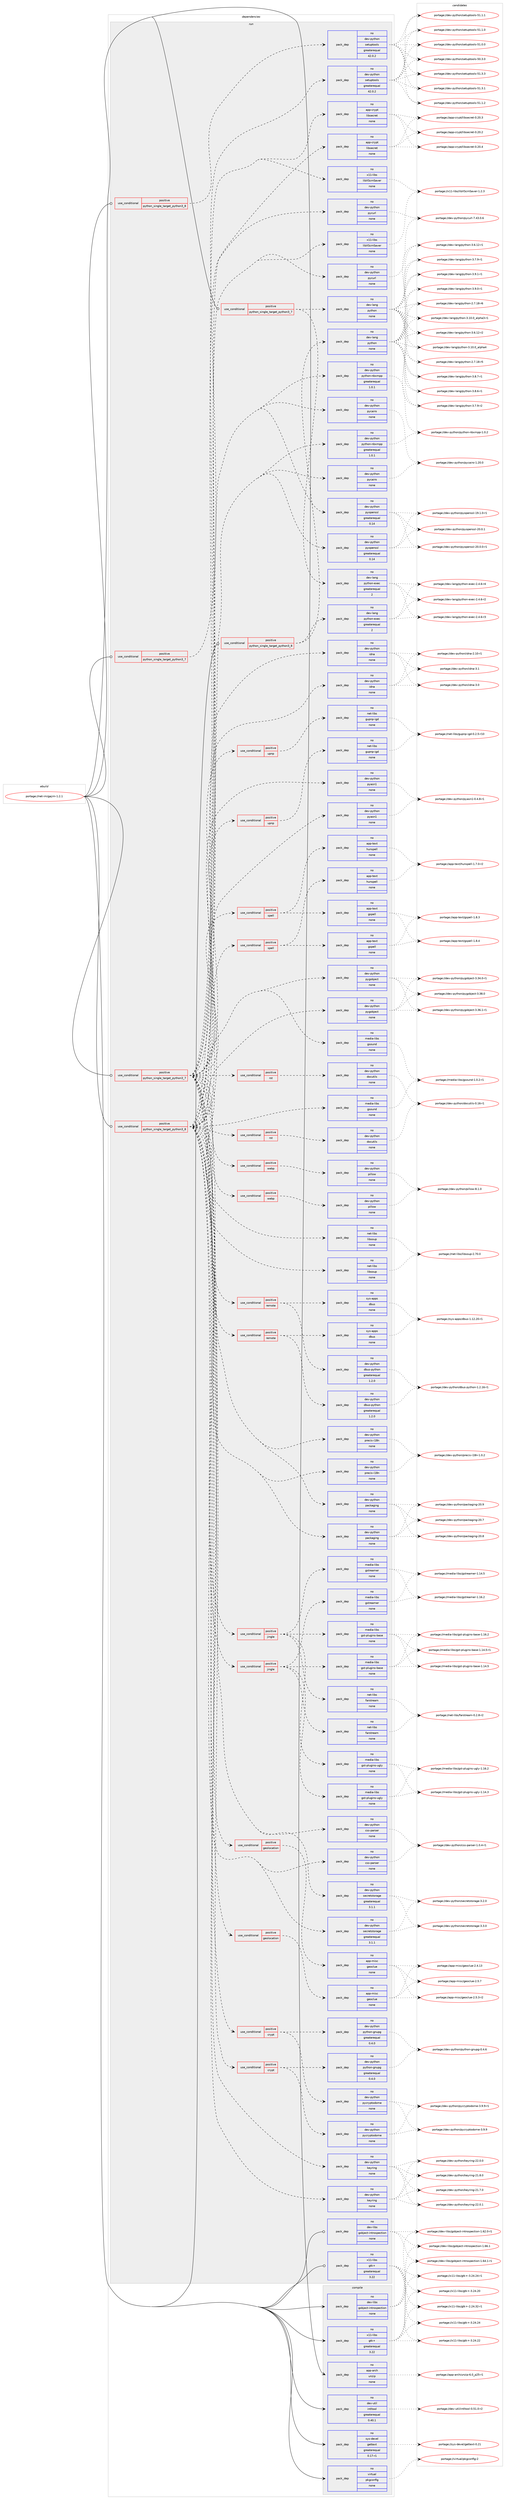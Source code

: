 digraph prolog {

# *************
# Graph options
# *************

newrank=true;
concentrate=true;
compound=true;
graph [rankdir=LR,fontname=Helvetica,fontsize=10,ranksep=1.5];#, ranksep=2.5, nodesep=0.2];
edge  [arrowhead=vee];
node  [fontname=Helvetica,fontsize=10];

# **********
# The ebuild
# **********

subgraph cluster_leftcol {
color=gray;
rank=same;
label=<<i>ebuild</i>>;
id [label="portage://net-im/gajim-1.2.1", color=red, width=4, href="../net-im/gajim-1.2.1.svg"];
}

# ****************
# The dependencies
# ****************

subgraph cluster_midcol {
color=gray;
label=<<i>dependencies</i>>;
subgraph cluster_compile {
fillcolor="#eeeeee";
style=filled;
label=<<i>compile</i>>;
subgraph pack19857 {
dependency28999 [label=<<TABLE BORDER="0" CELLBORDER="1" CELLSPACING="0" CELLPADDING="4" WIDTH="220"><TR><TD ROWSPAN="6" CELLPADDING="30">pack_dep</TD></TR><TR><TD WIDTH="110">no</TD></TR><TR><TD>app-arch</TD></TR><TR><TD>unzip</TD></TR><TR><TD>none</TD></TR><TR><TD></TD></TR></TABLE>>, shape=none, color=blue];
}
id:e -> dependency28999:w [weight=20,style="solid",arrowhead="vee"];
subgraph pack19858 {
dependency29000 [label=<<TABLE BORDER="0" CELLBORDER="1" CELLSPACING="0" CELLPADDING="4" WIDTH="220"><TR><TD ROWSPAN="6" CELLPADDING="30">pack_dep</TD></TR><TR><TD WIDTH="110">no</TD></TR><TR><TD>dev-libs</TD></TR><TR><TD>gobject-introspection</TD></TR><TR><TD>none</TD></TR><TR><TD></TD></TR></TABLE>>, shape=none, color=blue];
}
id:e -> dependency29000:w [weight=20,style="solid",arrowhead="vee"];
subgraph pack19859 {
dependency29001 [label=<<TABLE BORDER="0" CELLBORDER="1" CELLSPACING="0" CELLPADDING="4" WIDTH="220"><TR><TD ROWSPAN="6" CELLPADDING="30">pack_dep</TD></TR><TR><TD WIDTH="110">no</TD></TR><TR><TD>dev-util</TD></TR><TR><TD>intltool</TD></TR><TR><TD>greaterequal</TD></TR><TR><TD>0.40.1</TD></TR></TABLE>>, shape=none, color=blue];
}
id:e -> dependency29001:w [weight=20,style="solid",arrowhead="vee"];
subgraph pack19860 {
dependency29002 [label=<<TABLE BORDER="0" CELLBORDER="1" CELLSPACING="0" CELLPADDING="4" WIDTH="220"><TR><TD ROWSPAN="6" CELLPADDING="30">pack_dep</TD></TR><TR><TD WIDTH="110">no</TD></TR><TR><TD>sys-devel</TD></TR><TR><TD>gettext</TD></TR><TR><TD>greaterequal</TD></TR><TR><TD>0.17-r1</TD></TR></TABLE>>, shape=none, color=blue];
}
id:e -> dependency29002:w [weight=20,style="solid",arrowhead="vee"];
subgraph pack19861 {
dependency29003 [label=<<TABLE BORDER="0" CELLBORDER="1" CELLSPACING="0" CELLPADDING="4" WIDTH="220"><TR><TD ROWSPAN="6" CELLPADDING="30">pack_dep</TD></TR><TR><TD WIDTH="110">no</TD></TR><TR><TD>virtual</TD></TR><TR><TD>pkgconfig</TD></TR><TR><TD>none</TD></TR><TR><TD></TD></TR></TABLE>>, shape=none, color=blue];
}
id:e -> dependency29003:w [weight=20,style="solid",arrowhead="vee"];
subgraph pack19862 {
dependency29004 [label=<<TABLE BORDER="0" CELLBORDER="1" CELLSPACING="0" CELLPADDING="4" WIDTH="220"><TR><TD ROWSPAN="6" CELLPADDING="30">pack_dep</TD></TR><TR><TD WIDTH="110">no</TD></TR><TR><TD>x11-libs</TD></TR><TR><TD>gtk+</TD></TR><TR><TD>greaterequal</TD></TR><TR><TD>3.22</TD></TR></TABLE>>, shape=none, color=blue];
}
id:e -> dependency29004:w [weight=20,style="solid",arrowhead="vee"];
}
subgraph cluster_compileandrun {
fillcolor="#eeeeee";
style=filled;
label=<<i>compile and run</i>>;
}
subgraph cluster_run {
fillcolor="#eeeeee";
style=filled;
label=<<i>run</i>>;
subgraph cond8879 {
dependency29005 [label=<<TABLE BORDER="0" CELLBORDER="1" CELLSPACING="0" CELLPADDING="4"><TR><TD ROWSPAN="3" CELLPADDING="10">use_conditional</TD></TR><TR><TD>positive</TD></TR><TR><TD>python_single_target_python3_7</TD></TR></TABLE>>, shape=none, color=red];
subgraph pack19863 {
dependency29006 [label=<<TABLE BORDER="0" CELLBORDER="1" CELLSPACING="0" CELLPADDING="4" WIDTH="220"><TR><TD ROWSPAN="6" CELLPADDING="30">pack_dep</TD></TR><TR><TD WIDTH="110">no</TD></TR><TR><TD>dev-lang</TD></TR><TR><TD>python</TD></TR><TR><TD>none</TD></TR><TR><TD></TD></TR></TABLE>>, shape=none, color=blue];
}
dependency29005:e -> dependency29006:w [weight=20,style="dashed",arrowhead="vee"];
subgraph pack19864 {
dependency29007 [label=<<TABLE BORDER="0" CELLBORDER="1" CELLSPACING="0" CELLPADDING="4" WIDTH="220"><TR><TD ROWSPAN="6" CELLPADDING="30">pack_dep</TD></TR><TR><TD WIDTH="110">no</TD></TR><TR><TD>dev-lang</TD></TR><TR><TD>python-exec</TD></TR><TR><TD>greaterequal</TD></TR><TR><TD>2</TD></TR></TABLE>>, shape=none, color=blue];
}
dependency29005:e -> dependency29007:w [weight=20,style="dashed",arrowhead="vee"];
}
id:e -> dependency29005:w [weight=20,style="solid",arrowhead="odot"];
subgraph cond8880 {
dependency29008 [label=<<TABLE BORDER="0" CELLBORDER="1" CELLSPACING="0" CELLPADDING="4"><TR><TD ROWSPAN="3" CELLPADDING="10">use_conditional</TD></TR><TR><TD>positive</TD></TR><TR><TD>python_single_target_python3_7</TD></TR></TABLE>>, shape=none, color=red];
subgraph pack19865 {
dependency29009 [label=<<TABLE BORDER="0" CELLBORDER="1" CELLSPACING="0" CELLPADDING="4" WIDTH="220"><TR><TD ROWSPAN="6" CELLPADDING="30">pack_dep</TD></TR><TR><TD WIDTH="110">no</TD></TR><TR><TD>dev-python</TD></TR><TR><TD>idna</TD></TR><TR><TD>none</TD></TR><TR><TD></TD></TR></TABLE>>, shape=none, color=blue];
}
dependency29008:e -> dependency29009:w [weight=20,style="dashed",arrowhead="vee"];
subgraph pack19866 {
dependency29010 [label=<<TABLE BORDER="0" CELLBORDER="1" CELLSPACING="0" CELLPADDING="4" WIDTH="220"><TR><TD ROWSPAN="6" CELLPADDING="30">pack_dep</TD></TR><TR><TD WIDTH="110">no</TD></TR><TR><TD>dev-python</TD></TR><TR><TD>precis-i18n</TD></TR><TR><TD>none</TD></TR><TR><TD></TD></TR></TABLE>>, shape=none, color=blue];
}
dependency29008:e -> dependency29010:w [weight=20,style="dashed",arrowhead="vee"];
subgraph pack19867 {
dependency29011 [label=<<TABLE BORDER="0" CELLBORDER="1" CELLSPACING="0" CELLPADDING="4" WIDTH="220"><TR><TD ROWSPAN="6" CELLPADDING="30">pack_dep</TD></TR><TR><TD WIDTH="110">no</TD></TR><TR><TD>dev-python</TD></TR><TR><TD>pyasn1</TD></TR><TR><TD>none</TD></TR><TR><TD></TD></TR></TABLE>>, shape=none, color=blue];
}
dependency29008:e -> dependency29011:w [weight=20,style="dashed",arrowhead="vee"];
subgraph pack19868 {
dependency29012 [label=<<TABLE BORDER="0" CELLBORDER="1" CELLSPACING="0" CELLPADDING="4" WIDTH="220"><TR><TD ROWSPAN="6" CELLPADDING="30">pack_dep</TD></TR><TR><TD WIDTH="110">no</TD></TR><TR><TD>dev-python</TD></TR><TR><TD>pycairo</TD></TR><TR><TD>none</TD></TR><TR><TD></TD></TR></TABLE>>, shape=none, color=blue];
}
dependency29008:e -> dependency29012:w [weight=20,style="dashed",arrowhead="vee"];
subgraph pack19869 {
dependency29013 [label=<<TABLE BORDER="0" CELLBORDER="1" CELLSPACING="0" CELLPADDING="4" WIDTH="220"><TR><TD ROWSPAN="6" CELLPADDING="30">pack_dep</TD></TR><TR><TD WIDTH="110">no</TD></TR><TR><TD>dev-python</TD></TR><TR><TD>pycurl</TD></TR><TR><TD>none</TD></TR><TR><TD></TD></TR></TABLE>>, shape=none, color=blue];
}
dependency29008:e -> dependency29013:w [weight=20,style="dashed",arrowhead="vee"];
subgraph pack19870 {
dependency29014 [label=<<TABLE BORDER="0" CELLBORDER="1" CELLSPACING="0" CELLPADDING="4" WIDTH="220"><TR><TD ROWSPAN="6" CELLPADDING="30">pack_dep</TD></TR><TR><TD WIDTH="110">no</TD></TR><TR><TD>dev-python</TD></TR><TR><TD>pygobject</TD></TR><TR><TD>none</TD></TR><TR><TD></TD></TR></TABLE>>, shape=none, color=blue];
}
dependency29008:e -> dependency29014:w [weight=20,style="dashed",arrowhead="vee"];
subgraph pack19871 {
dependency29015 [label=<<TABLE BORDER="0" CELLBORDER="1" CELLSPACING="0" CELLPADDING="4" WIDTH="220"><TR><TD ROWSPAN="6" CELLPADDING="30">pack_dep</TD></TR><TR><TD WIDTH="110">no</TD></TR><TR><TD>dev-python</TD></TR><TR><TD>pyopenssl</TD></TR><TR><TD>greaterequal</TD></TR><TR><TD>0.14</TD></TR></TABLE>>, shape=none, color=blue];
}
dependency29008:e -> dependency29015:w [weight=20,style="dashed",arrowhead="vee"];
subgraph pack19872 {
dependency29016 [label=<<TABLE BORDER="0" CELLBORDER="1" CELLSPACING="0" CELLPADDING="4" WIDTH="220"><TR><TD ROWSPAN="6" CELLPADDING="30">pack_dep</TD></TR><TR><TD WIDTH="110">no</TD></TR><TR><TD>dev-python</TD></TR><TR><TD>python-nbxmpp</TD></TR><TR><TD>greaterequal</TD></TR><TR><TD>1.0.1</TD></TR></TABLE>>, shape=none, color=blue];
}
dependency29008:e -> dependency29016:w [weight=20,style="dashed",arrowhead="vee"];
subgraph pack19873 {
dependency29017 [label=<<TABLE BORDER="0" CELLBORDER="1" CELLSPACING="0" CELLPADDING="4" WIDTH="220"><TR><TD ROWSPAN="6" CELLPADDING="30">pack_dep</TD></TR><TR><TD WIDTH="110">no</TD></TR><TR><TD>x11-libs</TD></TR><TR><TD>libXScrnSaver</TD></TR><TR><TD>none</TD></TR><TR><TD></TD></TR></TABLE>>, shape=none, color=blue];
}
dependency29008:e -> dependency29017:w [weight=20,style="dashed",arrowhead="vee"];
subgraph pack19874 {
dependency29018 [label=<<TABLE BORDER="0" CELLBORDER="1" CELLSPACING="0" CELLPADDING="4" WIDTH="220"><TR><TD ROWSPAN="6" CELLPADDING="30">pack_dep</TD></TR><TR><TD WIDTH="110">no</TD></TR><TR><TD>app-crypt</TD></TR><TR><TD>libsecret</TD></TR><TR><TD>none</TD></TR><TR><TD></TD></TR></TABLE>>, shape=none, color=blue];
}
dependency29008:e -> dependency29018:w [weight=20,style="dashed",arrowhead="vee"];
subgraph pack19875 {
dependency29019 [label=<<TABLE BORDER="0" CELLBORDER="1" CELLSPACING="0" CELLPADDING="4" WIDTH="220"><TR><TD ROWSPAN="6" CELLPADDING="30">pack_dep</TD></TR><TR><TD WIDTH="110">no</TD></TR><TR><TD>dev-python</TD></TR><TR><TD>keyring</TD></TR><TR><TD>none</TD></TR><TR><TD></TD></TR></TABLE>>, shape=none, color=blue];
}
dependency29008:e -> dependency29019:w [weight=20,style="dashed",arrowhead="vee"];
subgraph pack19876 {
dependency29020 [label=<<TABLE BORDER="0" CELLBORDER="1" CELLSPACING="0" CELLPADDING="4" WIDTH="220"><TR><TD ROWSPAN="6" CELLPADDING="30">pack_dep</TD></TR><TR><TD WIDTH="110">no</TD></TR><TR><TD>dev-python</TD></TR><TR><TD>secretstorage</TD></TR><TR><TD>greaterequal</TD></TR><TR><TD>3.1.1</TD></TR></TABLE>>, shape=none, color=blue];
}
dependency29008:e -> dependency29020:w [weight=20,style="dashed",arrowhead="vee"];
subgraph pack19877 {
dependency29021 [label=<<TABLE BORDER="0" CELLBORDER="1" CELLSPACING="0" CELLPADDING="4" WIDTH="220"><TR><TD ROWSPAN="6" CELLPADDING="30">pack_dep</TD></TR><TR><TD WIDTH="110">no</TD></TR><TR><TD>dev-python</TD></TR><TR><TD>css-parser</TD></TR><TR><TD>none</TD></TR><TR><TD></TD></TR></TABLE>>, shape=none, color=blue];
}
dependency29008:e -> dependency29021:w [weight=20,style="dashed",arrowhead="vee"];
subgraph pack19878 {
dependency29022 [label=<<TABLE BORDER="0" CELLBORDER="1" CELLSPACING="0" CELLPADDING="4" WIDTH="220"><TR><TD ROWSPAN="6" CELLPADDING="30">pack_dep</TD></TR><TR><TD WIDTH="110">no</TD></TR><TR><TD>dev-python</TD></TR><TR><TD>packaging</TD></TR><TR><TD>none</TD></TR><TR><TD></TD></TR></TABLE>>, shape=none, color=blue];
}
dependency29008:e -> dependency29022:w [weight=20,style="dashed",arrowhead="vee"];
subgraph pack19879 {
dependency29023 [label=<<TABLE BORDER="0" CELLBORDER="1" CELLSPACING="0" CELLPADDING="4" WIDTH="220"><TR><TD ROWSPAN="6" CELLPADDING="30">pack_dep</TD></TR><TR><TD WIDTH="110">no</TD></TR><TR><TD>net-libs</TD></TR><TR><TD>libsoup</TD></TR><TR><TD>none</TD></TR><TR><TD></TD></TR></TABLE>>, shape=none, color=blue];
}
dependency29008:e -> dependency29023:w [weight=20,style="dashed",arrowhead="vee"];
subgraph pack19880 {
dependency29024 [label=<<TABLE BORDER="0" CELLBORDER="1" CELLSPACING="0" CELLPADDING="4" WIDTH="220"><TR><TD ROWSPAN="6" CELLPADDING="30">pack_dep</TD></TR><TR><TD WIDTH="110">no</TD></TR><TR><TD>media-libs</TD></TR><TR><TD>gsound</TD></TR><TR><TD>none</TD></TR><TR><TD></TD></TR></TABLE>>, shape=none, color=blue];
}
dependency29008:e -> dependency29024:w [weight=20,style="dashed",arrowhead="vee"];
subgraph cond8881 {
dependency29025 [label=<<TABLE BORDER="0" CELLBORDER="1" CELLSPACING="0" CELLPADDING="4"><TR><TD ROWSPAN="3" CELLPADDING="10">use_conditional</TD></TR><TR><TD>positive</TD></TR><TR><TD>crypt</TD></TR></TABLE>>, shape=none, color=red];
subgraph pack19881 {
dependency29026 [label=<<TABLE BORDER="0" CELLBORDER="1" CELLSPACING="0" CELLPADDING="4" WIDTH="220"><TR><TD ROWSPAN="6" CELLPADDING="30">pack_dep</TD></TR><TR><TD WIDTH="110">no</TD></TR><TR><TD>dev-python</TD></TR><TR><TD>pycryptodome</TD></TR><TR><TD>none</TD></TR><TR><TD></TD></TR></TABLE>>, shape=none, color=blue];
}
dependency29025:e -> dependency29026:w [weight=20,style="dashed",arrowhead="vee"];
subgraph pack19882 {
dependency29027 [label=<<TABLE BORDER="0" CELLBORDER="1" CELLSPACING="0" CELLPADDING="4" WIDTH="220"><TR><TD ROWSPAN="6" CELLPADDING="30">pack_dep</TD></TR><TR><TD WIDTH="110">no</TD></TR><TR><TD>dev-python</TD></TR><TR><TD>python-gnupg</TD></TR><TR><TD>greaterequal</TD></TR><TR><TD>0.4.0</TD></TR></TABLE>>, shape=none, color=blue];
}
dependency29025:e -> dependency29027:w [weight=20,style="dashed",arrowhead="vee"];
}
dependency29008:e -> dependency29025:w [weight=20,style="dashed",arrowhead="vee"];
subgraph cond8882 {
dependency29028 [label=<<TABLE BORDER="0" CELLBORDER="1" CELLSPACING="0" CELLPADDING="4"><TR><TD ROWSPAN="3" CELLPADDING="10">use_conditional</TD></TR><TR><TD>positive</TD></TR><TR><TD>geolocation</TD></TR></TABLE>>, shape=none, color=red];
subgraph pack19883 {
dependency29029 [label=<<TABLE BORDER="0" CELLBORDER="1" CELLSPACING="0" CELLPADDING="4" WIDTH="220"><TR><TD ROWSPAN="6" CELLPADDING="30">pack_dep</TD></TR><TR><TD WIDTH="110">no</TD></TR><TR><TD>app-misc</TD></TR><TR><TD>geoclue</TD></TR><TR><TD>none</TD></TR><TR><TD></TD></TR></TABLE>>, shape=none, color=blue];
}
dependency29028:e -> dependency29029:w [weight=20,style="dashed",arrowhead="vee"];
}
dependency29008:e -> dependency29028:w [weight=20,style="dashed",arrowhead="vee"];
subgraph cond8883 {
dependency29030 [label=<<TABLE BORDER="0" CELLBORDER="1" CELLSPACING="0" CELLPADDING="4"><TR><TD ROWSPAN="3" CELLPADDING="10">use_conditional</TD></TR><TR><TD>positive</TD></TR><TR><TD>jingle</TD></TR></TABLE>>, shape=none, color=red];
subgraph pack19884 {
dependency29031 [label=<<TABLE BORDER="0" CELLBORDER="1" CELLSPACING="0" CELLPADDING="4" WIDTH="220"><TR><TD ROWSPAN="6" CELLPADDING="30">pack_dep</TD></TR><TR><TD WIDTH="110">no</TD></TR><TR><TD>net-libs</TD></TR><TR><TD>farstream</TD></TR><TR><TD>none</TD></TR><TR><TD></TD></TR></TABLE>>, shape=none, color=blue];
}
dependency29030:e -> dependency29031:w [weight=20,style="dashed",arrowhead="vee"];
subgraph pack19885 {
dependency29032 [label=<<TABLE BORDER="0" CELLBORDER="1" CELLSPACING="0" CELLPADDING="4" WIDTH="220"><TR><TD ROWSPAN="6" CELLPADDING="30">pack_dep</TD></TR><TR><TD WIDTH="110">no</TD></TR><TR><TD>media-libs</TD></TR><TR><TD>gstreamer</TD></TR><TR><TD>none</TD></TR><TR><TD></TD></TR></TABLE>>, shape=none, color=blue];
}
dependency29030:e -> dependency29032:w [weight=20,style="dashed",arrowhead="vee"];
subgraph pack19886 {
dependency29033 [label=<<TABLE BORDER="0" CELLBORDER="1" CELLSPACING="0" CELLPADDING="4" WIDTH="220"><TR><TD ROWSPAN="6" CELLPADDING="30">pack_dep</TD></TR><TR><TD WIDTH="110">no</TD></TR><TR><TD>media-libs</TD></TR><TR><TD>gst-plugins-base</TD></TR><TR><TD>none</TD></TR><TR><TD></TD></TR></TABLE>>, shape=none, color=blue];
}
dependency29030:e -> dependency29033:w [weight=20,style="dashed",arrowhead="vee"];
subgraph pack19887 {
dependency29034 [label=<<TABLE BORDER="0" CELLBORDER="1" CELLSPACING="0" CELLPADDING="4" WIDTH="220"><TR><TD ROWSPAN="6" CELLPADDING="30">pack_dep</TD></TR><TR><TD WIDTH="110">no</TD></TR><TR><TD>media-libs</TD></TR><TR><TD>gst-plugins-ugly</TD></TR><TR><TD>none</TD></TR><TR><TD></TD></TR></TABLE>>, shape=none, color=blue];
}
dependency29030:e -> dependency29034:w [weight=20,style="dashed",arrowhead="vee"];
}
dependency29008:e -> dependency29030:w [weight=20,style="dashed",arrowhead="vee"];
subgraph cond8884 {
dependency29035 [label=<<TABLE BORDER="0" CELLBORDER="1" CELLSPACING="0" CELLPADDING="4"><TR><TD ROWSPAN="3" CELLPADDING="10">use_conditional</TD></TR><TR><TD>positive</TD></TR><TR><TD>remote</TD></TR></TABLE>>, shape=none, color=red];
subgraph pack19888 {
dependency29036 [label=<<TABLE BORDER="0" CELLBORDER="1" CELLSPACING="0" CELLPADDING="4" WIDTH="220"><TR><TD ROWSPAN="6" CELLPADDING="30">pack_dep</TD></TR><TR><TD WIDTH="110">no</TD></TR><TR><TD>dev-python</TD></TR><TR><TD>dbus-python</TD></TR><TR><TD>greaterequal</TD></TR><TR><TD>1.2.0</TD></TR></TABLE>>, shape=none, color=blue];
}
dependency29035:e -> dependency29036:w [weight=20,style="dashed",arrowhead="vee"];
subgraph pack19889 {
dependency29037 [label=<<TABLE BORDER="0" CELLBORDER="1" CELLSPACING="0" CELLPADDING="4" WIDTH="220"><TR><TD ROWSPAN="6" CELLPADDING="30">pack_dep</TD></TR><TR><TD WIDTH="110">no</TD></TR><TR><TD>sys-apps</TD></TR><TR><TD>dbus</TD></TR><TR><TD>none</TD></TR><TR><TD></TD></TR></TABLE>>, shape=none, color=blue];
}
dependency29035:e -> dependency29037:w [weight=20,style="dashed",arrowhead="vee"];
}
dependency29008:e -> dependency29035:w [weight=20,style="dashed",arrowhead="vee"];
subgraph cond8885 {
dependency29038 [label=<<TABLE BORDER="0" CELLBORDER="1" CELLSPACING="0" CELLPADDING="4"><TR><TD ROWSPAN="3" CELLPADDING="10">use_conditional</TD></TR><TR><TD>positive</TD></TR><TR><TD>rst</TD></TR></TABLE>>, shape=none, color=red];
subgraph pack19890 {
dependency29039 [label=<<TABLE BORDER="0" CELLBORDER="1" CELLSPACING="0" CELLPADDING="4" WIDTH="220"><TR><TD ROWSPAN="6" CELLPADDING="30">pack_dep</TD></TR><TR><TD WIDTH="110">no</TD></TR><TR><TD>dev-python</TD></TR><TR><TD>docutils</TD></TR><TR><TD>none</TD></TR><TR><TD></TD></TR></TABLE>>, shape=none, color=blue];
}
dependency29038:e -> dependency29039:w [weight=20,style="dashed",arrowhead="vee"];
}
dependency29008:e -> dependency29038:w [weight=20,style="dashed",arrowhead="vee"];
subgraph cond8886 {
dependency29040 [label=<<TABLE BORDER="0" CELLBORDER="1" CELLSPACING="0" CELLPADDING="4"><TR><TD ROWSPAN="3" CELLPADDING="10">use_conditional</TD></TR><TR><TD>positive</TD></TR><TR><TD>spell</TD></TR></TABLE>>, shape=none, color=red];
subgraph pack19891 {
dependency29041 [label=<<TABLE BORDER="0" CELLBORDER="1" CELLSPACING="0" CELLPADDING="4" WIDTH="220"><TR><TD ROWSPAN="6" CELLPADDING="30">pack_dep</TD></TR><TR><TD WIDTH="110">no</TD></TR><TR><TD>app-text</TD></TR><TR><TD>gspell</TD></TR><TR><TD>none</TD></TR><TR><TD></TD></TR></TABLE>>, shape=none, color=blue];
}
dependency29040:e -> dependency29041:w [weight=20,style="dashed",arrowhead="vee"];
subgraph pack19892 {
dependency29042 [label=<<TABLE BORDER="0" CELLBORDER="1" CELLSPACING="0" CELLPADDING="4" WIDTH="220"><TR><TD ROWSPAN="6" CELLPADDING="30">pack_dep</TD></TR><TR><TD WIDTH="110">no</TD></TR><TR><TD>app-text</TD></TR><TR><TD>hunspell</TD></TR><TR><TD>none</TD></TR><TR><TD></TD></TR></TABLE>>, shape=none, color=blue];
}
dependency29040:e -> dependency29042:w [weight=20,style="dashed",arrowhead="vee"];
}
dependency29008:e -> dependency29040:w [weight=20,style="dashed",arrowhead="vee"];
subgraph cond8887 {
dependency29043 [label=<<TABLE BORDER="0" CELLBORDER="1" CELLSPACING="0" CELLPADDING="4"><TR><TD ROWSPAN="3" CELLPADDING="10">use_conditional</TD></TR><TR><TD>positive</TD></TR><TR><TD>upnp</TD></TR></TABLE>>, shape=none, color=red];
subgraph pack19893 {
dependency29044 [label=<<TABLE BORDER="0" CELLBORDER="1" CELLSPACING="0" CELLPADDING="4" WIDTH="220"><TR><TD ROWSPAN="6" CELLPADDING="30">pack_dep</TD></TR><TR><TD WIDTH="110">no</TD></TR><TR><TD>net-libs</TD></TR><TR><TD>gupnp-igd</TD></TR><TR><TD>none</TD></TR><TR><TD></TD></TR></TABLE>>, shape=none, color=blue];
}
dependency29043:e -> dependency29044:w [weight=20,style="dashed",arrowhead="vee"];
}
dependency29008:e -> dependency29043:w [weight=20,style="dashed",arrowhead="vee"];
subgraph cond8888 {
dependency29045 [label=<<TABLE BORDER="0" CELLBORDER="1" CELLSPACING="0" CELLPADDING="4"><TR><TD ROWSPAN="3" CELLPADDING="10">use_conditional</TD></TR><TR><TD>positive</TD></TR><TR><TD>webp</TD></TR></TABLE>>, shape=none, color=red];
subgraph pack19894 {
dependency29046 [label=<<TABLE BORDER="0" CELLBORDER="1" CELLSPACING="0" CELLPADDING="4" WIDTH="220"><TR><TD ROWSPAN="6" CELLPADDING="30">pack_dep</TD></TR><TR><TD WIDTH="110">no</TD></TR><TR><TD>dev-python</TD></TR><TR><TD>pillow</TD></TR><TR><TD>none</TD></TR><TR><TD></TD></TR></TABLE>>, shape=none, color=blue];
}
dependency29045:e -> dependency29046:w [weight=20,style="dashed",arrowhead="vee"];
}
dependency29008:e -> dependency29045:w [weight=20,style="dashed",arrowhead="vee"];
}
id:e -> dependency29008:w [weight=20,style="solid",arrowhead="odot"];
subgraph cond8889 {
dependency29047 [label=<<TABLE BORDER="0" CELLBORDER="1" CELLSPACING="0" CELLPADDING="4"><TR><TD ROWSPAN="3" CELLPADDING="10">use_conditional</TD></TR><TR><TD>positive</TD></TR><TR><TD>python_single_target_python3_7</TD></TR></TABLE>>, shape=none, color=red];
subgraph pack19895 {
dependency29048 [label=<<TABLE BORDER="0" CELLBORDER="1" CELLSPACING="0" CELLPADDING="4" WIDTH="220"><TR><TD ROWSPAN="6" CELLPADDING="30">pack_dep</TD></TR><TR><TD WIDTH="110">no</TD></TR><TR><TD>dev-python</TD></TR><TR><TD>setuptools</TD></TR><TR><TD>greaterequal</TD></TR><TR><TD>42.0.2</TD></TR></TABLE>>, shape=none, color=blue];
}
dependency29047:e -> dependency29048:w [weight=20,style="dashed",arrowhead="vee"];
}
id:e -> dependency29047:w [weight=20,style="solid",arrowhead="odot"];
subgraph cond8890 {
dependency29049 [label=<<TABLE BORDER="0" CELLBORDER="1" CELLSPACING="0" CELLPADDING="4"><TR><TD ROWSPAN="3" CELLPADDING="10">use_conditional</TD></TR><TR><TD>positive</TD></TR><TR><TD>python_single_target_python3_8</TD></TR></TABLE>>, shape=none, color=red];
subgraph pack19896 {
dependency29050 [label=<<TABLE BORDER="0" CELLBORDER="1" CELLSPACING="0" CELLPADDING="4" WIDTH="220"><TR><TD ROWSPAN="6" CELLPADDING="30">pack_dep</TD></TR><TR><TD WIDTH="110">no</TD></TR><TR><TD>dev-lang</TD></TR><TR><TD>python</TD></TR><TR><TD>none</TD></TR><TR><TD></TD></TR></TABLE>>, shape=none, color=blue];
}
dependency29049:e -> dependency29050:w [weight=20,style="dashed",arrowhead="vee"];
subgraph pack19897 {
dependency29051 [label=<<TABLE BORDER="0" CELLBORDER="1" CELLSPACING="0" CELLPADDING="4" WIDTH="220"><TR><TD ROWSPAN="6" CELLPADDING="30">pack_dep</TD></TR><TR><TD WIDTH="110">no</TD></TR><TR><TD>dev-lang</TD></TR><TR><TD>python-exec</TD></TR><TR><TD>greaterequal</TD></TR><TR><TD>2</TD></TR></TABLE>>, shape=none, color=blue];
}
dependency29049:e -> dependency29051:w [weight=20,style="dashed",arrowhead="vee"];
}
id:e -> dependency29049:w [weight=20,style="solid",arrowhead="odot"];
subgraph cond8891 {
dependency29052 [label=<<TABLE BORDER="0" CELLBORDER="1" CELLSPACING="0" CELLPADDING="4"><TR><TD ROWSPAN="3" CELLPADDING="10">use_conditional</TD></TR><TR><TD>positive</TD></TR><TR><TD>python_single_target_python3_8</TD></TR></TABLE>>, shape=none, color=red];
subgraph pack19898 {
dependency29053 [label=<<TABLE BORDER="0" CELLBORDER="1" CELLSPACING="0" CELLPADDING="4" WIDTH="220"><TR><TD ROWSPAN="6" CELLPADDING="30">pack_dep</TD></TR><TR><TD WIDTH="110">no</TD></TR><TR><TD>dev-python</TD></TR><TR><TD>idna</TD></TR><TR><TD>none</TD></TR><TR><TD></TD></TR></TABLE>>, shape=none, color=blue];
}
dependency29052:e -> dependency29053:w [weight=20,style="dashed",arrowhead="vee"];
subgraph pack19899 {
dependency29054 [label=<<TABLE BORDER="0" CELLBORDER="1" CELLSPACING="0" CELLPADDING="4" WIDTH="220"><TR><TD ROWSPAN="6" CELLPADDING="30">pack_dep</TD></TR><TR><TD WIDTH="110">no</TD></TR><TR><TD>dev-python</TD></TR><TR><TD>precis-i18n</TD></TR><TR><TD>none</TD></TR><TR><TD></TD></TR></TABLE>>, shape=none, color=blue];
}
dependency29052:e -> dependency29054:w [weight=20,style="dashed",arrowhead="vee"];
subgraph pack19900 {
dependency29055 [label=<<TABLE BORDER="0" CELLBORDER="1" CELLSPACING="0" CELLPADDING="4" WIDTH="220"><TR><TD ROWSPAN="6" CELLPADDING="30">pack_dep</TD></TR><TR><TD WIDTH="110">no</TD></TR><TR><TD>dev-python</TD></TR><TR><TD>pyasn1</TD></TR><TR><TD>none</TD></TR><TR><TD></TD></TR></TABLE>>, shape=none, color=blue];
}
dependency29052:e -> dependency29055:w [weight=20,style="dashed",arrowhead="vee"];
subgraph pack19901 {
dependency29056 [label=<<TABLE BORDER="0" CELLBORDER="1" CELLSPACING="0" CELLPADDING="4" WIDTH="220"><TR><TD ROWSPAN="6" CELLPADDING="30">pack_dep</TD></TR><TR><TD WIDTH="110">no</TD></TR><TR><TD>dev-python</TD></TR><TR><TD>pycairo</TD></TR><TR><TD>none</TD></TR><TR><TD></TD></TR></TABLE>>, shape=none, color=blue];
}
dependency29052:e -> dependency29056:w [weight=20,style="dashed",arrowhead="vee"];
subgraph pack19902 {
dependency29057 [label=<<TABLE BORDER="0" CELLBORDER="1" CELLSPACING="0" CELLPADDING="4" WIDTH="220"><TR><TD ROWSPAN="6" CELLPADDING="30">pack_dep</TD></TR><TR><TD WIDTH="110">no</TD></TR><TR><TD>dev-python</TD></TR><TR><TD>pycurl</TD></TR><TR><TD>none</TD></TR><TR><TD></TD></TR></TABLE>>, shape=none, color=blue];
}
dependency29052:e -> dependency29057:w [weight=20,style="dashed",arrowhead="vee"];
subgraph pack19903 {
dependency29058 [label=<<TABLE BORDER="0" CELLBORDER="1" CELLSPACING="0" CELLPADDING="4" WIDTH="220"><TR><TD ROWSPAN="6" CELLPADDING="30">pack_dep</TD></TR><TR><TD WIDTH="110">no</TD></TR><TR><TD>dev-python</TD></TR><TR><TD>pygobject</TD></TR><TR><TD>none</TD></TR><TR><TD></TD></TR></TABLE>>, shape=none, color=blue];
}
dependency29052:e -> dependency29058:w [weight=20,style="dashed",arrowhead="vee"];
subgraph pack19904 {
dependency29059 [label=<<TABLE BORDER="0" CELLBORDER="1" CELLSPACING="0" CELLPADDING="4" WIDTH="220"><TR><TD ROWSPAN="6" CELLPADDING="30">pack_dep</TD></TR><TR><TD WIDTH="110">no</TD></TR><TR><TD>dev-python</TD></TR><TR><TD>pyopenssl</TD></TR><TR><TD>greaterequal</TD></TR><TR><TD>0.14</TD></TR></TABLE>>, shape=none, color=blue];
}
dependency29052:e -> dependency29059:w [weight=20,style="dashed",arrowhead="vee"];
subgraph pack19905 {
dependency29060 [label=<<TABLE BORDER="0" CELLBORDER="1" CELLSPACING="0" CELLPADDING="4" WIDTH="220"><TR><TD ROWSPAN="6" CELLPADDING="30">pack_dep</TD></TR><TR><TD WIDTH="110">no</TD></TR><TR><TD>dev-python</TD></TR><TR><TD>python-nbxmpp</TD></TR><TR><TD>greaterequal</TD></TR><TR><TD>1.0.1</TD></TR></TABLE>>, shape=none, color=blue];
}
dependency29052:e -> dependency29060:w [weight=20,style="dashed",arrowhead="vee"];
subgraph pack19906 {
dependency29061 [label=<<TABLE BORDER="0" CELLBORDER="1" CELLSPACING="0" CELLPADDING="4" WIDTH="220"><TR><TD ROWSPAN="6" CELLPADDING="30">pack_dep</TD></TR><TR><TD WIDTH="110">no</TD></TR><TR><TD>x11-libs</TD></TR><TR><TD>libXScrnSaver</TD></TR><TR><TD>none</TD></TR><TR><TD></TD></TR></TABLE>>, shape=none, color=blue];
}
dependency29052:e -> dependency29061:w [weight=20,style="dashed",arrowhead="vee"];
subgraph pack19907 {
dependency29062 [label=<<TABLE BORDER="0" CELLBORDER="1" CELLSPACING="0" CELLPADDING="4" WIDTH="220"><TR><TD ROWSPAN="6" CELLPADDING="30">pack_dep</TD></TR><TR><TD WIDTH="110">no</TD></TR><TR><TD>app-crypt</TD></TR><TR><TD>libsecret</TD></TR><TR><TD>none</TD></TR><TR><TD></TD></TR></TABLE>>, shape=none, color=blue];
}
dependency29052:e -> dependency29062:w [weight=20,style="dashed",arrowhead="vee"];
subgraph pack19908 {
dependency29063 [label=<<TABLE BORDER="0" CELLBORDER="1" CELLSPACING="0" CELLPADDING="4" WIDTH="220"><TR><TD ROWSPAN="6" CELLPADDING="30">pack_dep</TD></TR><TR><TD WIDTH="110">no</TD></TR><TR><TD>dev-python</TD></TR><TR><TD>keyring</TD></TR><TR><TD>none</TD></TR><TR><TD></TD></TR></TABLE>>, shape=none, color=blue];
}
dependency29052:e -> dependency29063:w [weight=20,style="dashed",arrowhead="vee"];
subgraph pack19909 {
dependency29064 [label=<<TABLE BORDER="0" CELLBORDER="1" CELLSPACING="0" CELLPADDING="4" WIDTH="220"><TR><TD ROWSPAN="6" CELLPADDING="30">pack_dep</TD></TR><TR><TD WIDTH="110">no</TD></TR><TR><TD>dev-python</TD></TR><TR><TD>secretstorage</TD></TR><TR><TD>greaterequal</TD></TR><TR><TD>3.1.1</TD></TR></TABLE>>, shape=none, color=blue];
}
dependency29052:e -> dependency29064:w [weight=20,style="dashed",arrowhead="vee"];
subgraph pack19910 {
dependency29065 [label=<<TABLE BORDER="0" CELLBORDER="1" CELLSPACING="0" CELLPADDING="4" WIDTH="220"><TR><TD ROWSPAN="6" CELLPADDING="30">pack_dep</TD></TR><TR><TD WIDTH="110">no</TD></TR><TR><TD>dev-python</TD></TR><TR><TD>css-parser</TD></TR><TR><TD>none</TD></TR><TR><TD></TD></TR></TABLE>>, shape=none, color=blue];
}
dependency29052:e -> dependency29065:w [weight=20,style="dashed",arrowhead="vee"];
subgraph pack19911 {
dependency29066 [label=<<TABLE BORDER="0" CELLBORDER="1" CELLSPACING="0" CELLPADDING="4" WIDTH="220"><TR><TD ROWSPAN="6" CELLPADDING="30">pack_dep</TD></TR><TR><TD WIDTH="110">no</TD></TR><TR><TD>dev-python</TD></TR><TR><TD>packaging</TD></TR><TR><TD>none</TD></TR><TR><TD></TD></TR></TABLE>>, shape=none, color=blue];
}
dependency29052:e -> dependency29066:w [weight=20,style="dashed",arrowhead="vee"];
subgraph pack19912 {
dependency29067 [label=<<TABLE BORDER="0" CELLBORDER="1" CELLSPACING="0" CELLPADDING="4" WIDTH="220"><TR><TD ROWSPAN="6" CELLPADDING="30">pack_dep</TD></TR><TR><TD WIDTH="110">no</TD></TR><TR><TD>net-libs</TD></TR><TR><TD>libsoup</TD></TR><TR><TD>none</TD></TR><TR><TD></TD></TR></TABLE>>, shape=none, color=blue];
}
dependency29052:e -> dependency29067:w [weight=20,style="dashed",arrowhead="vee"];
subgraph pack19913 {
dependency29068 [label=<<TABLE BORDER="0" CELLBORDER="1" CELLSPACING="0" CELLPADDING="4" WIDTH="220"><TR><TD ROWSPAN="6" CELLPADDING="30">pack_dep</TD></TR><TR><TD WIDTH="110">no</TD></TR><TR><TD>media-libs</TD></TR><TR><TD>gsound</TD></TR><TR><TD>none</TD></TR><TR><TD></TD></TR></TABLE>>, shape=none, color=blue];
}
dependency29052:e -> dependency29068:w [weight=20,style="dashed",arrowhead="vee"];
subgraph cond8892 {
dependency29069 [label=<<TABLE BORDER="0" CELLBORDER="1" CELLSPACING="0" CELLPADDING="4"><TR><TD ROWSPAN="3" CELLPADDING="10">use_conditional</TD></TR><TR><TD>positive</TD></TR><TR><TD>crypt</TD></TR></TABLE>>, shape=none, color=red];
subgraph pack19914 {
dependency29070 [label=<<TABLE BORDER="0" CELLBORDER="1" CELLSPACING="0" CELLPADDING="4" WIDTH="220"><TR><TD ROWSPAN="6" CELLPADDING="30">pack_dep</TD></TR><TR><TD WIDTH="110">no</TD></TR><TR><TD>dev-python</TD></TR><TR><TD>pycryptodome</TD></TR><TR><TD>none</TD></TR><TR><TD></TD></TR></TABLE>>, shape=none, color=blue];
}
dependency29069:e -> dependency29070:w [weight=20,style="dashed",arrowhead="vee"];
subgraph pack19915 {
dependency29071 [label=<<TABLE BORDER="0" CELLBORDER="1" CELLSPACING="0" CELLPADDING="4" WIDTH="220"><TR><TD ROWSPAN="6" CELLPADDING="30">pack_dep</TD></TR><TR><TD WIDTH="110">no</TD></TR><TR><TD>dev-python</TD></TR><TR><TD>python-gnupg</TD></TR><TR><TD>greaterequal</TD></TR><TR><TD>0.4.0</TD></TR></TABLE>>, shape=none, color=blue];
}
dependency29069:e -> dependency29071:w [weight=20,style="dashed",arrowhead="vee"];
}
dependency29052:e -> dependency29069:w [weight=20,style="dashed",arrowhead="vee"];
subgraph cond8893 {
dependency29072 [label=<<TABLE BORDER="0" CELLBORDER="1" CELLSPACING="0" CELLPADDING="4"><TR><TD ROWSPAN="3" CELLPADDING="10">use_conditional</TD></TR><TR><TD>positive</TD></TR><TR><TD>geolocation</TD></TR></TABLE>>, shape=none, color=red];
subgraph pack19916 {
dependency29073 [label=<<TABLE BORDER="0" CELLBORDER="1" CELLSPACING="0" CELLPADDING="4" WIDTH="220"><TR><TD ROWSPAN="6" CELLPADDING="30">pack_dep</TD></TR><TR><TD WIDTH="110">no</TD></TR><TR><TD>app-misc</TD></TR><TR><TD>geoclue</TD></TR><TR><TD>none</TD></TR><TR><TD></TD></TR></TABLE>>, shape=none, color=blue];
}
dependency29072:e -> dependency29073:w [weight=20,style="dashed",arrowhead="vee"];
}
dependency29052:e -> dependency29072:w [weight=20,style="dashed",arrowhead="vee"];
subgraph cond8894 {
dependency29074 [label=<<TABLE BORDER="0" CELLBORDER="1" CELLSPACING="0" CELLPADDING="4"><TR><TD ROWSPAN="3" CELLPADDING="10">use_conditional</TD></TR><TR><TD>positive</TD></TR><TR><TD>jingle</TD></TR></TABLE>>, shape=none, color=red];
subgraph pack19917 {
dependency29075 [label=<<TABLE BORDER="0" CELLBORDER="1" CELLSPACING="0" CELLPADDING="4" WIDTH="220"><TR><TD ROWSPAN="6" CELLPADDING="30">pack_dep</TD></TR><TR><TD WIDTH="110">no</TD></TR><TR><TD>net-libs</TD></TR><TR><TD>farstream</TD></TR><TR><TD>none</TD></TR><TR><TD></TD></TR></TABLE>>, shape=none, color=blue];
}
dependency29074:e -> dependency29075:w [weight=20,style="dashed",arrowhead="vee"];
subgraph pack19918 {
dependency29076 [label=<<TABLE BORDER="0" CELLBORDER="1" CELLSPACING="0" CELLPADDING="4" WIDTH="220"><TR><TD ROWSPAN="6" CELLPADDING="30">pack_dep</TD></TR><TR><TD WIDTH="110">no</TD></TR><TR><TD>media-libs</TD></TR><TR><TD>gstreamer</TD></TR><TR><TD>none</TD></TR><TR><TD></TD></TR></TABLE>>, shape=none, color=blue];
}
dependency29074:e -> dependency29076:w [weight=20,style="dashed",arrowhead="vee"];
subgraph pack19919 {
dependency29077 [label=<<TABLE BORDER="0" CELLBORDER="1" CELLSPACING="0" CELLPADDING="4" WIDTH="220"><TR><TD ROWSPAN="6" CELLPADDING="30">pack_dep</TD></TR><TR><TD WIDTH="110">no</TD></TR><TR><TD>media-libs</TD></TR><TR><TD>gst-plugins-base</TD></TR><TR><TD>none</TD></TR><TR><TD></TD></TR></TABLE>>, shape=none, color=blue];
}
dependency29074:e -> dependency29077:w [weight=20,style="dashed",arrowhead="vee"];
subgraph pack19920 {
dependency29078 [label=<<TABLE BORDER="0" CELLBORDER="1" CELLSPACING="0" CELLPADDING="4" WIDTH="220"><TR><TD ROWSPAN="6" CELLPADDING="30">pack_dep</TD></TR><TR><TD WIDTH="110">no</TD></TR><TR><TD>media-libs</TD></TR><TR><TD>gst-plugins-ugly</TD></TR><TR><TD>none</TD></TR><TR><TD></TD></TR></TABLE>>, shape=none, color=blue];
}
dependency29074:e -> dependency29078:w [weight=20,style="dashed",arrowhead="vee"];
}
dependency29052:e -> dependency29074:w [weight=20,style="dashed",arrowhead="vee"];
subgraph cond8895 {
dependency29079 [label=<<TABLE BORDER="0" CELLBORDER="1" CELLSPACING="0" CELLPADDING="4"><TR><TD ROWSPAN="3" CELLPADDING="10">use_conditional</TD></TR><TR><TD>positive</TD></TR><TR><TD>remote</TD></TR></TABLE>>, shape=none, color=red];
subgraph pack19921 {
dependency29080 [label=<<TABLE BORDER="0" CELLBORDER="1" CELLSPACING="0" CELLPADDING="4" WIDTH="220"><TR><TD ROWSPAN="6" CELLPADDING="30">pack_dep</TD></TR><TR><TD WIDTH="110">no</TD></TR><TR><TD>dev-python</TD></TR><TR><TD>dbus-python</TD></TR><TR><TD>greaterequal</TD></TR><TR><TD>1.2.0</TD></TR></TABLE>>, shape=none, color=blue];
}
dependency29079:e -> dependency29080:w [weight=20,style="dashed",arrowhead="vee"];
subgraph pack19922 {
dependency29081 [label=<<TABLE BORDER="0" CELLBORDER="1" CELLSPACING="0" CELLPADDING="4" WIDTH="220"><TR><TD ROWSPAN="6" CELLPADDING="30">pack_dep</TD></TR><TR><TD WIDTH="110">no</TD></TR><TR><TD>sys-apps</TD></TR><TR><TD>dbus</TD></TR><TR><TD>none</TD></TR><TR><TD></TD></TR></TABLE>>, shape=none, color=blue];
}
dependency29079:e -> dependency29081:w [weight=20,style="dashed",arrowhead="vee"];
}
dependency29052:e -> dependency29079:w [weight=20,style="dashed",arrowhead="vee"];
subgraph cond8896 {
dependency29082 [label=<<TABLE BORDER="0" CELLBORDER="1" CELLSPACING="0" CELLPADDING="4"><TR><TD ROWSPAN="3" CELLPADDING="10">use_conditional</TD></TR><TR><TD>positive</TD></TR><TR><TD>rst</TD></TR></TABLE>>, shape=none, color=red];
subgraph pack19923 {
dependency29083 [label=<<TABLE BORDER="0" CELLBORDER="1" CELLSPACING="0" CELLPADDING="4" WIDTH="220"><TR><TD ROWSPAN="6" CELLPADDING="30">pack_dep</TD></TR><TR><TD WIDTH="110">no</TD></TR><TR><TD>dev-python</TD></TR><TR><TD>docutils</TD></TR><TR><TD>none</TD></TR><TR><TD></TD></TR></TABLE>>, shape=none, color=blue];
}
dependency29082:e -> dependency29083:w [weight=20,style="dashed",arrowhead="vee"];
}
dependency29052:e -> dependency29082:w [weight=20,style="dashed",arrowhead="vee"];
subgraph cond8897 {
dependency29084 [label=<<TABLE BORDER="0" CELLBORDER="1" CELLSPACING="0" CELLPADDING="4"><TR><TD ROWSPAN="3" CELLPADDING="10">use_conditional</TD></TR><TR><TD>positive</TD></TR><TR><TD>spell</TD></TR></TABLE>>, shape=none, color=red];
subgraph pack19924 {
dependency29085 [label=<<TABLE BORDER="0" CELLBORDER="1" CELLSPACING="0" CELLPADDING="4" WIDTH="220"><TR><TD ROWSPAN="6" CELLPADDING="30">pack_dep</TD></TR><TR><TD WIDTH="110">no</TD></TR><TR><TD>app-text</TD></TR><TR><TD>gspell</TD></TR><TR><TD>none</TD></TR><TR><TD></TD></TR></TABLE>>, shape=none, color=blue];
}
dependency29084:e -> dependency29085:w [weight=20,style="dashed",arrowhead="vee"];
subgraph pack19925 {
dependency29086 [label=<<TABLE BORDER="0" CELLBORDER="1" CELLSPACING="0" CELLPADDING="4" WIDTH="220"><TR><TD ROWSPAN="6" CELLPADDING="30">pack_dep</TD></TR><TR><TD WIDTH="110">no</TD></TR><TR><TD>app-text</TD></TR><TR><TD>hunspell</TD></TR><TR><TD>none</TD></TR><TR><TD></TD></TR></TABLE>>, shape=none, color=blue];
}
dependency29084:e -> dependency29086:w [weight=20,style="dashed",arrowhead="vee"];
}
dependency29052:e -> dependency29084:w [weight=20,style="dashed",arrowhead="vee"];
subgraph cond8898 {
dependency29087 [label=<<TABLE BORDER="0" CELLBORDER="1" CELLSPACING="0" CELLPADDING="4"><TR><TD ROWSPAN="3" CELLPADDING="10">use_conditional</TD></TR><TR><TD>positive</TD></TR><TR><TD>upnp</TD></TR></TABLE>>, shape=none, color=red];
subgraph pack19926 {
dependency29088 [label=<<TABLE BORDER="0" CELLBORDER="1" CELLSPACING="0" CELLPADDING="4" WIDTH="220"><TR><TD ROWSPAN="6" CELLPADDING="30">pack_dep</TD></TR><TR><TD WIDTH="110">no</TD></TR><TR><TD>net-libs</TD></TR><TR><TD>gupnp-igd</TD></TR><TR><TD>none</TD></TR><TR><TD></TD></TR></TABLE>>, shape=none, color=blue];
}
dependency29087:e -> dependency29088:w [weight=20,style="dashed",arrowhead="vee"];
}
dependency29052:e -> dependency29087:w [weight=20,style="dashed",arrowhead="vee"];
subgraph cond8899 {
dependency29089 [label=<<TABLE BORDER="0" CELLBORDER="1" CELLSPACING="0" CELLPADDING="4"><TR><TD ROWSPAN="3" CELLPADDING="10">use_conditional</TD></TR><TR><TD>positive</TD></TR><TR><TD>webp</TD></TR></TABLE>>, shape=none, color=red];
subgraph pack19927 {
dependency29090 [label=<<TABLE BORDER="0" CELLBORDER="1" CELLSPACING="0" CELLPADDING="4" WIDTH="220"><TR><TD ROWSPAN="6" CELLPADDING="30">pack_dep</TD></TR><TR><TD WIDTH="110">no</TD></TR><TR><TD>dev-python</TD></TR><TR><TD>pillow</TD></TR><TR><TD>none</TD></TR><TR><TD></TD></TR></TABLE>>, shape=none, color=blue];
}
dependency29089:e -> dependency29090:w [weight=20,style="dashed",arrowhead="vee"];
}
dependency29052:e -> dependency29089:w [weight=20,style="dashed",arrowhead="vee"];
}
id:e -> dependency29052:w [weight=20,style="solid",arrowhead="odot"];
subgraph cond8900 {
dependency29091 [label=<<TABLE BORDER="0" CELLBORDER="1" CELLSPACING="0" CELLPADDING="4"><TR><TD ROWSPAN="3" CELLPADDING="10">use_conditional</TD></TR><TR><TD>positive</TD></TR><TR><TD>python_single_target_python3_8</TD></TR></TABLE>>, shape=none, color=red];
subgraph pack19928 {
dependency29092 [label=<<TABLE BORDER="0" CELLBORDER="1" CELLSPACING="0" CELLPADDING="4" WIDTH="220"><TR><TD ROWSPAN="6" CELLPADDING="30">pack_dep</TD></TR><TR><TD WIDTH="110">no</TD></TR><TR><TD>dev-python</TD></TR><TR><TD>setuptools</TD></TR><TR><TD>greaterequal</TD></TR><TR><TD>42.0.2</TD></TR></TABLE>>, shape=none, color=blue];
}
dependency29091:e -> dependency29092:w [weight=20,style="dashed",arrowhead="vee"];
}
id:e -> dependency29091:w [weight=20,style="solid",arrowhead="odot"];
subgraph pack19929 {
dependency29093 [label=<<TABLE BORDER="0" CELLBORDER="1" CELLSPACING="0" CELLPADDING="4" WIDTH="220"><TR><TD ROWSPAN="6" CELLPADDING="30">pack_dep</TD></TR><TR><TD WIDTH="110">no</TD></TR><TR><TD>dev-libs</TD></TR><TR><TD>gobject-introspection</TD></TR><TR><TD>none</TD></TR><TR><TD></TD></TR></TABLE>>, shape=none, color=blue];
}
id:e -> dependency29093:w [weight=20,style="solid",arrowhead="odot"];
subgraph pack19930 {
dependency29094 [label=<<TABLE BORDER="0" CELLBORDER="1" CELLSPACING="0" CELLPADDING="4" WIDTH="220"><TR><TD ROWSPAN="6" CELLPADDING="30">pack_dep</TD></TR><TR><TD WIDTH="110">no</TD></TR><TR><TD>x11-libs</TD></TR><TR><TD>gtk+</TD></TR><TR><TD>greaterequal</TD></TR><TR><TD>3.22</TD></TR></TABLE>>, shape=none, color=blue];
}
id:e -> dependency29094:w [weight=20,style="solid",arrowhead="odot"];
}
}

# **************
# The candidates
# **************

subgraph cluster_choices {
rank=same;
color=gray;
label=<<i>candidates</i>>;

subgraph choice19857 {
color=black;
nodesep=1;
choice9711211245971149910447117110122105112455446489511250534511449 [label="portage://app-arch/unzip-6.0_p25-r1", color=red, width=4,href="../app-arch/unzip-6.0_p25-r1.svg"];
dependency28999:e -> choice9711211245971149910447117110122105112455446489511250534511449:w [style=dotted,weight="100"];
}
subgraph choice19858 {
color=black;
nodesep=1;
choice1001011184510810598115471031119810610199116451051101161141111151121019911610511111045494654544649 [label="portage://dev-libs/gobject-introspection-1.66.1", color=red, width=4,href="../dev-libs/gobject-introspection-1.66.1.svg"];
choice10010111845108105981154710311198106101991164510511011611411111511210199116105111110454946545246494511449 [label="portage://dev-libs/gobject-introspection-1.64.1-r1", color=red, width=4,href="../dev-libs/gobject-introspection-1.64.1-r1.svg"];
choice10010111845108105981154710311198106101991164510511011611411111511210199116105111110454946545046484511449 [label="portage://dev-libs/gobject-introspection-1.62.0-r1", color=red, width=4,href="../dev-libs/gobject-introspection-1.62.0-r1.svg"];
dependency29000:e -> choice1001011184510810598115471031119810610199116451051101161141111151121019911610511111045494654544649:w [style=dotted,weight="100"];
dependency29000:e -> choice10010111845108105981154710311198106101991164510511011611411111511210199116105111110454946545246494511449:w [style=dotted,weight="100"];
dependency29000:e -> choice10010111845108105981154710311198106101991164510511011611411111511210199116105111110454946545046484511449:w [style=dotted,weight="100"];
}
subgraph choice19859 {
color=black;
nodesep=1;
choice1001011184511711610510847105110116108116111111108454846534946484511450 [label="portage://dev-util/intltool-0.51.0-r2", color=red, width=4,href="../dev-util/intltool-0.51.0-r2.svg"];
dependency29001:e -> choice1001011184511711610510847105110116108116111111108454846534946484511450:w [style=dotted,weight="100"];
}
subgraph choice19860 {
color=black;
nodesep=1;
choice11512111545100101118101108471031011161161011201164548465049 [label="portage://sys-devel/gettext-0.21", color=red, width=4,href="../sys-devel/gettext-0.21.svg"];
dependency29002:e -> choice11512111545100101118101108471031011161161011201164548465049:w [style=dotted,weight="100"];
}
subgraph choice19861 {
color=black;
nodesep=1;
choice1181051141161179710847112107103991111101021051034550 [label="portage://virtual/pkgconfig-2", color=red, width=4,href="../virtual/pkgconfig-2.svg"];
dependency29003:e -> choice1181051141161179710847112107103991111101021051034550:w [style=dotted,weight="100"];
}
subgraph choice19862 {
color=black;
nodesep=1;
choice12049494510810598115471031161074345514650524650524511449 [label="portage://x11-libs/gtk+-3.24.24-r1", color=red, width=4,href="../x11-libs/gtk+-3.24.24-r1.svg"];
choice1204949451081059811547103116107434551465052465052 [label="portage://x11-libs/gtk+-3.24.24", color=red, width=4,href="../x11-libs/gtk+-3.24.24.svg"];
choice1204949451081059811547103116107434551465052465050 [label="portage://x11-libs/gtk+-3.24.22", color=red, width=4,href="../x11-libs/gtk+-3.24.22.svg"];
choice1204949451081059811547103116107434551465052465048 [label="portage://x11-libs/gtk+-3.24.20", color=red, width=4,href="../x11-libs/gtk+-3.24.20.svg"];
choice12049494510810598115471031161074345504650524651504511449 [label="portage://x11-libs/gtk+-2.24.32-r1", color=red, width=4,href="../x11-libs/gtk+-2.24.32-r1.svg"];
dependency29004:e -> choice12049494510810598115471031161074345514650524650524511449:w [style=dotted,weight="100"];
dependency29004:e -> choice1204949451081059811547103116107434551465052465052:w [style=dotted,weight="100"];
dependency29004:e -> choice1204949451081059811547103116107434551465052465050:w [style=dotted,weight="100"];
dependency29004:e -> choice1204949451081059811547103116107434551465052465048:w [style=dotted,weight="100"];
dependency29004:e -> choice12049494510810598115471031161074345504650524651504511449:w [style=dotted,weight="100"];
}
subgraph choice19863 {
color=black;
nodesep=1;
choice1001011184510897110103471121211161041111104551465746494511449 [label="portage://dev-lang/python-3.9.1-r1", color=red, width=4,href="../dev-lang/python-3.9.1-r1.svg"];
choice1001011184510897110103471121211161041111104551465746484511449 [label="portage://dev-lang/python-3.9.0-r1", color=red, width=4,href="../dev-lang/python-3.9.0-r1.svg"];
choice1001011184510897110103471121211161041111104551465646554511449 [label="portage://dev-lang/python-3.8.7-r1", color=red, width=4,href="../dev-lang/python-3.8.7-r1.svg"];
choice1001011184510897110103471121211161041111104551465646544511449 [label="portage://dev-lang/python-3.8.6-r1", color=red, width=4,href="../dev-lang/python-3.8.6-r1.svg"];
choice1001011184510897110103471121211161041111104551465546574511450 [label="portage://dev-lang/python-3.7.9-r2", color=red, width=4,href="../dev-lang/python-3.7.9-r2.svg"];
choice1001011184510897110103471121211161041111104551465546574511449 [label="portage://dev-lang/python-3.7.9-r1", color=red, width=4,href="../dev-lang/python-3.7.9-r1.svg"];
choice100101118451089711010347112121116104111110455146544649504511450 [label="portage://dev-lang/python-3.6.12-r2", color=red, width=4,href="../dev-lang/python-3.6.12-r2.svg"];
choice100101118451089711010347112121116104111110455146544649504511449 [label="portage://dev-lang/python-3.6.12-r1", color=red, width=4,href="../dev-lang/python-3.6.12-r1.svg"];
choice1001011184510897110103471121211161041111104551464948464895971081121049752 [label="portage://dev-lang/python-3.10.0_alpha4", color=red, width=4,href="../dev-lang/python-3.10.0_alpha4.svg"];
choice10010111845108971101034711212111610411111045514649484648959710811210497514511449 [label="portage://dev-lang/python-3.10.0_alpha3-r1", color=red, width=4,href="../dev-lang/python-3.10.0_alpha3-r1.svg"];
choice100101118451089711010347112121116104111110455046554649564511454 [label="portage://dev-lang/python-2.7.18-r6", color=red, width=4,href="../dev-lang/python-2.7.18-r6.svg"];
choice100101118451089711010347112121116104111110455046554649564511453 [label="portage://dev-lang/python-2.7.18-r5", color=red, width=4,href="../dev-lang/python-2.7.18-r5.svg"];
dependency29006:e -> choice1001011184510897110103471121211161041111104551465746494511449:w [style=dotted,weight="100"];
dependency29006:e -> choice1001011184510897110103471121211161041111104551465746484511449:w [style=dotted,weight="100"];
dependency29006:e -> choice1001011184510897110103471121211161041111104551465646554511449:w [style=dotted,weight="100"];
dependency29006:e -> choice1001011184510897110103471121211161041111104551465646544511449:w [style=dotted,weight="100"];
dependency29006:e -> choice1001011184510897110103471121211161041111104551465546574511450:w [style=dotted,weight="100"];
dependency29006:e -> choice1001011184510897110103471121211161041111104551465546574511449:w [style=dotted,weight="100"];
dependency29006:e -> choice100101118451089711010347112121116104111110455146544649504511450:w [style=dotted,weight="100"];
dependency29006:e -> choice100101118451089711010347112121116104111110455146544649504511449:w [style=dotted,weight="100"];
dependency29006:e -> choice1001011184510897110103471121211161041111104551464948464895971081121049752:w [style=dotted,weight="100"];
dependency29006:e -> choice10010111845108971101034711212111610411111045514649484648959710811210497514511449:w [style=dotted,weight="100"];
dependency29006:e -> choice100101118451089711010347112121116104111110455046554649564511454:w [style=dotted,weight="100"];
dependency29006:e -> choice100101118451089711010347112121116104111110455046554649564511453:w [style=dotted,weight="100"];
}
subgraph choice19864 {
color=black;
nodesep=1;
choice10010111845108971101034711212111610411111045101120101994550465246544511452 [label="portage://dev-lang/python-exec-2.4.6-r4", color=red, width=4,href="../dev-lang/python-exec-2.4.6-r4.svg"];
choice10010111845108971101034711212111610411111045101120101994550465246544511451 [label="portage://dev-lang/python-exec-2.4.6-r3", color=red, width=4,href="../dev-lang/python-exec-2.4.6-r3.svg"];
choice10010111845108971101034711212111610411111045101120101994550465246544511450 [label="portage://dev-lang/python-exec-2.4.6-r2", color=red, width=4,href="../dev-lang/python-exec-2.4.6-r2.svg"];
dependency29007:e -> choice10010111845108971101034711212111610411111045101120101994550465246544511452:w [style=dotted,weight="100"];
dependency29007:e -> choice10010111845108971101034711212111610411111045101120101994550465246544511451:w [style=dotted,weight="100"];
dependency29007:e -> choice10010111845108971101034711212111610411111045101120101994550465246544511450:w [style=dotted,weight="100"];
}
subgraph choice19865 {
color=black;
nodesep=1;
choice10010111845112121116104111110471051001109745514649 [label="portage://dev-python/idna-3.1", color=red, width=4,href="../dev-python/idna-3.1.svg"];
choice10010111845112121116104111110471051001109745514648 [label="portage://dev-python/idna-3.0", color=red, width=4,href="../dev-python/idna-3.0.svg"];
choice10010111845112121116104111110471051001109745504649484511449 [label="portage://dev-python/idna-2.10-r1", color=red, width=4,href="../dev-python/idna-2.10-r1.svg"];
dependency29009:e -> choice10010111845112121116104111110471051001109745514649:w [style=dotted,weight="100"];
dependency29009:e -> choice10010111845112121116104111110471051001109745514648:w [style=dotted,weight="100"];
dependency29009:e -> choice10010111845112121116104111110471051001109745504649484511449:w [style=dotted,weight="100"];
}
subgraph choice19866 {
color=black;
nodesep=1;
choice100101118451121211161041111104711211410199105115451054956110454946484650 [label="portage://dev-python/precis-i18n-1.0.2", color=red, width=4,href="../dev-python/precis-i18n-1.0.2.svg"];
dependency29010:e -> choice100101118451121211161041111104711211410199105115451054956110454946484650:w [style=dotted,weight="100"];
}
subgraph choice19867 {
color=black;
nodesep=1;
choice100101118451121211161041111104711212197115110494548465246564511449 [label="portage://dev-python/pyasn1-0.4.8-r1", color=red, width=4,href="../dev-python/pyasn1-0.4.8-r1.svg"];
dependency29011:e -> choice100101118451121211161041111104711212197115110494548465246564511449:w [style=dotted,weight="100"];
}
subgraph choice19868 {
color=black;
nodesep=1;
choice1001011184511212111610411111047112121999710511411145494650484648 [label="portage://dev-python/pycairo-1.20.0", color=red, width=4,href="../dev-python/pycairo-1.20.0.svg"];
dependency29012:e -> choice1001011184511212111610411111047112121999710511411145494650484648:w [style=dotted,weight="100"];
}
subgraph choice19869 {
color=black;
nodesep=1;
choice100101118451121211161041111104711212199117114108455546525146484654 [label="portage://dev-python/pycurl-7.43.0.6", color=red, width=4,href="../dev-python/pycurl-7.43.0.6.svg"];
dependency29013:e -> choice100101118451121211161041111104711212199117114108455546525146484654:w [style=dotted,weight="100"];
}
subgraph choice19870 {
color=black;
nodesep=1;
choice1001011184511212111610411111047112121103111981061019911645514651564648 [label="portage://dev-python/pygobject-3.38.0", color=red, width=4,href="../dev-python/pygobject-3.38.0.svg"];
choice10010111845112121116104111110471121211031119810610199116455146515446494511449 [label="portage://dev-python/pygobject-3.36.1-r1", color=red, width=4,href="../dev-python/pygobject-3.36.1-r1.svg"];
choice10010111845112121116104111110471121211031119810610199116455146515246484511449 [label="portage://dev-python/pygobject-3.34.0-r1", color=red, width=4,href="../dev-python/pygobject-3.34.0-r1.svg"];
dependency29014:e -> choice1001011184511212111610411111047112121103111981061019911645514651564648:w [style=dotted,weight="100"];
dependency29014:e -> choice10010111845112121116104111110471121211031119810610199116455146515446494511449:w [style=dotted,weight="100"];
dependency29014:e -> choice10010111845112121116104111110471121211031119810610199116455146515246484511449:w [style=dotted,weight="100"];
}
subgraph choice19871 {
color=black;
nodesep=1;
choice100101118451121211161041111104711212111111210111011511510845504846484649 [label="portage://dev-python/pyopenssl-20.0.1", color=red, width=4,href="../dev-python/pyopenssl-20.0.1.svg"];
choice1001011184511212111610411111047112121111112101110115115108455048464846484511449 [label="portage://dev-python/pyopenssl-20.0.0-r1", color=red, width=4,href="../dev-python/pyopenssl-20.0.0-r1.svg"];
choice1001011184511212111610411111047112121111112101110115115108454957464946484511449 [label="portage://dev-python/pyopenssl-19.1.0-r1", color=red, width=4,href="../dev-python/pyopenssl-19.1.0-r1.svg"];
dependency29015:e -> choice100101118451121211161041111104711212111111210111011511510845504846484649:w [style=dotted,weight="100"];
dependency29015:e -> choice1001011184511212111610411111047112121111112101110115115108455048464846484511449:w [style=dotted,weight="100"];
dependency29015:e -> choice1001011184511212111610411111047112121111112101110115115108454957464946484511449:w [style=dotted,weight="100"];
}
subgraph choice19872 {
color=black;
nodesep=1;
choice10010111845112121116104111110471121211161041111104511098120109112112454946484650 [label="portage://dev-python/python-nbxmpp-1.0.2", color=red, width=4,href="../dev-python/python-nbxmpp-1.0.2.svg"];
dependency29016:e -> choice10010111845112121116104111110471121211161041111104511098120109112112454946484650:w [style=dotted,weight="100"];
}
subgraph choice19873 {
color=black;
nodesep=1;
choice1204949451081059811547108105988883991141108397118101114454946504651 [label="portage://x11-libs/libXScrnSaver-1.2.3", color=red, width=4,href="../x11-libs/libXScrnSaver-1.2.3.svg"];
dependency29017:e -> choice1204949451081059811547108105988883991141108397118101114454946504651:w [style=dotted,weight="100"];
}
subgraph choice19874 {
color=black;
nodesep=1;
choice97112112459911412111211647108105981151019911410111645484650484652 [label="portage://app-crypt/libsecret-0.20.4", color=red, width=4,href="../app-crypt/libsecret-0.20.4.svg"];
choice97112112459911412111211647108105981151019911410111645484650484651 [label="portage://app-crypt/libsecret-0.20.3", color=red, width=4,href="../app-crypt/libsecret-0.20.3.svg"];
choice97112112459911412111211647108105981151019911410111645484650484650 [label="portage://app-crypt/libsecret-0.20.2", color=red, width=4,href="../app-crypt/libsecret-0.20.2.svg"];
dependency29018:e -> choice97112112459911412111211647108105981151019911410111645484650484652:w [style=dotted,weight="100"];
dependency29018:e -> choice97112112459911412111211647108105981151019911410111645484650484651:w [style=dotted,weight="100"];
dependency29018:e -> choice97112112459911412111211647108105981151019911410111645484650484650:w [style=dotted,weight="100"];
}
subgraph choice19875 {
color=black;
nodesep=1;
choice100101118451121211161041111104710710112111410511010345505046484649 [label="portage://dev-python/keyring-22.0.1", color=red, width=4,href="../dev-python/keyring-22.0.1.svg"];
choice100101118451121211161041111104710710112111410511010345505046484648 [label="portage://dev-python/keyring-22.0.0", color=red, width=4,href="../dev-python/keyring-22.0.0.svg"];
choice100101118451121211161041111104710710112111410511010345504946564648 [label="portage://dev-python/keyring-21.8.0", color=red, width=4,href="../dev-python/keyring-21.8.0.svg"];
choice100101118451121211161041111104710710112111410511010345504946554648 [label="portage://dev-python/keyring-21.7.0", color=red, width=4,href="../dev-python/keyring-21.7.0.svg"];
dependency29019:e -> choice100101118451121211161041111104710710112111410511010345505046484649:w [style=dotted,weight="100"];
dependency29019:e -> choice100101118451121211161041111104710710112111410511010345505046484648:w [style=dotted,weight="100"];
dependency29019:e -> choice100101118451121211161041111104710710112111410511010345504946564648:w [style=dotted,weight="100"];
dependency29019:e -> choice100101118451121211161041111104710710112111410511010345504946554648:w [style=dotted,weight="100"];
}
subgraph choice19876 {
color=black;
nodesep=1;
choice10010111845112121116104111110471151019911410111611511611111497103101455146514648 [label="portage://dev-python/secretstorage-3.3.0", color=red, width=4,href="../dev-python/secretstorage-3.3.0.svg"];
choice10010111845112121116104111110471151019911410111611511611111497103101455146504648 [label="portage://dev-python/secretstorage-3.2.0", color=red, width=4,href="../dev-python/secretstorage-3.2.0.svg"];
dependency29020:e -> choice10010111845112121116104111110471151019911410111611511611111497103101455146514648:w [style=dotted,weight="100"];
dependency29020:e -> choice10010111845112121116104111110471151019911410111611511611111497103101455146504648:w [style=dotted,weight="100"];
}
subgraph choice19877 {
color=black;
nodesep=1;
choice10010111845112121116104111110479911511545112971141151011144549464846524511449 [label="portage://dev-python/css-parser-1.0.4-r1", color=red, width=4,href="../dev-python/css-parser-1.0.4-r1.svg"];
dependency29021:e -> choice10010111845112121116104111110479911511545112971141151011144549464846524511449:w [style=dotted,weight="100"];
}
subgraph choice19878 {
color=black;
nodesep=1;
choice10010111845112121116104111110471129799107971031051101034550484657 [label="portage://dev-python/packaging-20.9", color=red, width=4,href="../dev-python/packaging-20.9.svg"];
choice10010111845112121116104111110471129799107971031051101034550484656 [label="portage://dev-python/packaging-20.8", color=red, width=4,href="../dev-python/packaging-20.8.svg"];
choice10010111845112121116104111110471129799107971031051101034550484655 [label="portage://dev-python/packaging-20.7", color=red, width=4,href="../dev-python/packaging-20.7.svg"];
dependency29022:e -> choice10010111845112121116104111110471129799107971031051101034550484657:w [style=dotted,weight="100"];
dependency29022:e -> choice10010111845112121116104111110471129799107971031051101034550484656:w [style=dotted,weight="100"];
dependency29022:e -> choice10010111845112121116104111110471129799107971031051101034550484655:w [style=dotted,weight="100"];
}
subgraph choice19879 {
color=black;
nodesep=1;
choice1101011164510810598115471081059811511111711245504655484648 [label="portage://net-libs/libsoup-2.70.0", color=red, width=4,href="../net-libs/libsoup-2.70.0.svg"];
dependency29023:e -> choice1101011164510810598115471081059811511111711245504655484648:w [style=dotted,weight="100"];
}
subgraph choice19880 {
color=black;
nodesep=1;
choice109101100105974510810598115471031151111171101004549464846504511449 [label="portage://media-libs/gsound-1.0.2-r1", color=red, width=4,href="../media-libs/gsound-1.0.2-r1.svg"];
dependency29024:e -> choice109101100105974510810598115471031151111171101004549464846504511449:w [style=dotted,weight="100"];
}
subgraph choice19881 {
color=black;
nodesep=1;
choice1001011184511212111610411111047112121991141211121161111001111091014551465746574511449 [label="portage://dev-python/pycryptodome-3.9.9-r1", color=red, width=4,href="../dev-python/pycryptodome-3.9.9-r1.svg"];
choice100101118451121211161041111104711212199114121112116111100111109101455146574657 [label="portage://dev-python/pycryptodome-3.9.9", color=red, width=4,href="../dev-python/pycryptodome-3.9.9.svg"];
dependency29026:e -> choice1001011184511212111610411111047112121991141211121161111001111091014551465746574511449:w [style=dotted,weight="100"];
dependency29026:e -> choice100101118451121211161041111104711212199114121112116111100111109101455146574657:w [style=dotted,weight="100"];
}
subgraph choice19882 {
color=black;
nodesep=1;
choice100101118451121211161041111104711212111610411111045103110117112103454846524654 [label="portage://dev-python/python-gnupg-0.4.6", color=red, width=4,href="../dev-python/python-gnupg-0.4.6.svg"];
dependency29027:e -> choice100101118451121211161041111104711212111610411111045103110117112103454846524654:w [style=dotted,weight="100"];
}
subgraph choice19883 {
color=black;
nodesep=1;
choice9711211245109105115994710310111199108117101455046534655 [label="portage://app-misc/geoclue-2.5.7", color=red, width=4,href="../app-misc/geoclue-2.5.7.svg"];
choice97112112451091051159947103101111991081171014550465346514511450 [label="portage://app-misc/geoclue-2.5.3-r2", color=red, width=4,href="../app-misc/geoclue-2.5.3-r2.svg"];
choice971121124510910511599471031011119910811710145504652464951 [label="portage://app-misc/geoclue-2.4.13", color=red, width=4,href="../app-misc/geoclue-2.4.13.svg"];
dependency29029:e -> choice9711211245109105115994710310111199108117101455046534655:w [style=dotted,weight="100"];
dependency29029:e -> choice97112112451091051159947103101111991081171014550465346514511450:w [style=dotted,weight="100"];
dependency29029:e -> choice971121124510910511599471031011119910811710145504652464951:w [style=dotted,weight="100"];
}
subgraph choice19884 {
color=black;
nodesep=1;
choice11010111645108105981154710297114115116114101971094548465046564511450 [label="portage://net-libs/farstream-0.2.8-r2", color=red, width=4,href="../net-libs/farstream-0.2.8-r2.svg"];
dependency29031:e -> choice11010111645108105981154710297114115116114101971094548465046564511450:w [style=dotted,weight="100"];
}
subgraph choice19885 {
color=black;
nodesep=1;
choice109101100105974510810598115471031151161141019710910111445494649544650 [label="portage://media-libs/gstreamer-1.16.2", color=red, width=4,href="../media-libs/gstreamer-1.16.2.svg"];
choice109101100105974510810598115471031151161141019710910111445494649524653 [label="portage://media-libs/gstreamer-1.14.5", color=red, width=4,href="../media-libs/gstreamer-1.14.5.svg"];
dependency29032:e -> choice109101100105974510810598115471031151161141019710910111445494649544650:w [style=dotted,weight="100"];
dependency29032:e -> choice109101100105974510810598115471031151161141019710910111445494649524653:w [style=dotted,weight="100"];
}
subgraph choice19886 {
color=black;
nodesep=1;
choice109101100105974510810598115471031151164511210811710310511011545989711510145494649544650 [label="portage://media-libs/gst-plugins-base-1.16.2", color=red, width=4,href="../media-libs/gst-plugins-base-1.16.2.svg"];
choice1091011001059745108105981154710311511645112108117103105110115459897115101454946495246534511449 [label="portage://media-libs/gst-plugins-base-1.14.5-r1", color=red, width=4,href="../media-libs/gst-plugins-base-1.14.5-r1.svg"];
choice109101100105974510810598115471031151164511210811710310511011545989711510145494649524653 [label="portage://media-libs/gst-plugins-base-1.14.5", color=red, width=4,href="../media-libs/gst-plugins-base-1.14.5.svg"];
dependency29033:e -> choice109101100105974510810598115471031151164511210811710310511011545989711510145494649544650:w [style=dotted,weight="100"];
dependency29033:e -> choice1091011001059745108105981154710311511645112108117103105110115459897115101454946495246534511449:w [style=dotted,weight="100"];
dependency29033:e -> choice109101100105974510810598115471031151164511210811710310511011545989711510145494649524653:w [style=dotted,weight="100"];
}
subgraph choice19887 {
color=black;
nodesep=1;
choice10910110010597451081059811547103115116451121081171031051101154511710310812145494649544650 [label="portage://media-libs/gst-plugins-ugly-1.16.2", color=red, width=4,href="../media-libs/gst-plugins-ugly-1.16.2.svg"];
choice10910110010597451081059811547103115116451121081171031051101154511710310812145494649524651 [label="portage://media-libs/gst-plugins-ugly-1.14.3", color=red, width=4,href="../media-libs/gst-plugins-ugly-1.14.3.svg"];
dependency29034:e -> choice10910110010597451081059811547103115116451121081171031051101154511710310812145494649544650:w [style=dotted,weight="100"];
dependency29034:e -> choice10910110010597451081059811547103115116451121081171031051101154511710310812145494649524651:w [style=dotted,weight="100"];
}
subgraph choice19888 {
color=black;
nodesep=1;
choice10010111845112121116104111110471009811711545112121116104111110454946504649544511449 [label="portage://dev-python/dbus-python-1.2.16-r1", color=red, width=4,href="../dev-python/dbus-python-1.2.16-r1.svg"];
dependency29036:e -> choice10010111845112121116104111110471009811711545112121116104111110454946504649544511449:w [style=dotted,weight="100"];
}
subgraph choice19889 {
color=black;
nodesep=1;
choice1151211154597112112115471009811711545494649504650484511449 [label="portage://sys-apps/dbus-1.12.20-r1", color=red, width=4,href="../sys-apps/dbus-1.12.20-r1.svg"];
dependency29037:e -> choice1151211154597112112115471009811711545494649504650484511449:w [style=dotted,weight="100"];
}
subgraph choice19890 {
color=black;
nodesep=1;
choice10010111845112121116104111110471001119911711610510811545484649544511449 [label="portage://dev-python/docutils-0.16-r1", color=red, width=4,href="../dev-python/docutils-0.16-r1.svg"];
dependency29039:e -> choice10010111845112121116104111110471001119911711610510811545484649544511449:w [style=dotted,weight="100"];
}
subgraph choice19891 {
color=black;
nodesep=1;
choice971121124511610112011647103115112101108108454946564652 [label="portage://app-text/gspell-1.8.4", color=red, width=4,href="../app-text/gspell-1.8.4.svg"];
choice971121124511610112011647103115112101108108454946564651 [label="portage://app-text/gspell-1.8.3", color=red, width=4,href="../app-text/gspell-1.8.3.svg"];
dependency29041:e -> choice971121124511610112011647103115112101108108454946564652:w [style=dotted,weight="100"];
dependency29041:e -> choice971121124511610112011647103115112101108108454946564651:w [style=dotted,weight="100"];
}
subgraph choice19892 {
color=black;
nodesep=1;
choice9711211245116101120116471041171101151121011081084549465546484511450 [label="portage://app-text/hunspell-1.7.0-r2", color=red, width=4,href="../app-text/hunspell-1.7.0-r2.svg"];
dependency29042:e -> choice9711211245116101120116471041171101151121011081084549465546484511450:w [style=dotted,weight="100"];
}
subgraph choice19893 {
color=black;
nodesep=1;
choice11010111645108105981154710311711211011245105103100454846504653451144948 [label="portage://net-libs/gupnp-igd-0.2.5-r10", color=red, width=4,href="../net-libs/gupnp-igd-0.2.5-r10.svg"];
dependency29044:e -> choice11010111645108105981154710311711211011245105103100454846504653451144948:w [style=dotted,weight="100"];
}
subgraph choice19894 {
color=black;
nodesep=1;
choice1001011184511212111610411111047112105108108111119455646494648 [label="portage://dev-python/pillow-8.1.0", color=red, width=4,href="../dev-python/pillow-8.1.0.svg"];
dependency29046:e -> choice1001011184511212111610411111047112105108108111119455646494648:w [style=dotted,weight="100"];
}
subgraph choice19895 {
color=black;
nodesep=1;
choice100101118451121211161041111104711510111611711211611111110811545534946514651 [label="portage://dev-python/setuptools-51.3.3", color=red, width=4,href="../dev-python/setuptools-51.3.3.svg"];
choice100101118451121211161041111104711510111611711211611111110811545534946514649 [label="portage://dev-python/setuptools-51.3.1", color=red, width=4,href="../dev-python/setuptools-51.3.1.svg"];
choice100101118451121211161041111104711510111611711211611111110811545534946494650 [label="portage://dev-python/setuptools-51.1.2", color=red, width=4,href="../dev-python/setuptools-51.1.2.svg"];
choice100101118451121211161041111104711510111611711211611111110811545534946494649 [label="portage://dev-python/setuptools-51.1.1", color=red, width=4,href="../dev-python/setuptools-51.1.1.svg"];
choice100101118451121211161041111104711510111611711211611111110811545534946494648 [label="portage://dev-python/setuptools-51.1.0", color=red, width=4,href="../dev-python/setuptools-51.1.0.svg"];
choice100101118451121211161041111104711510111611711211611111110811545534946484648 [label="portage://dev-python/setuptools-51.0.0", color=red, width=4,href="../dev-python/setuptools-51.0.0.svg"];
choice100101118451121211161041111104711510111611711211611111110811545534846514648 [label="portage://dev-python/setuptools-50.3.0", color=red, width=4,href="../dev-python/setuptools-50.3.0.svg"];
dependency29048:e -> choice100101118451121211161041111104711510111611711211611111110811545534946514651:w [style=dotted,weight="100"];
dependency29048:e -> choice100101118451121211161041111104711510111611711211611111110811545534946514649:w [style=dotted,weight="100"];
dependency29048:e -> choice100101118451121211161041111104711510111611711211611111110811545534946494650:w [style=dotted,weight="100"];
dependency29048:e -> choice100101118451121211161041111104711510111611711211611111110811545534946494649:w [style=dotted,weight="100"];
dependency29048:e -> choice100101118451121211161041111104711510111611711211611111110811545534946494648:w [style=dotted,weight="100"];
dependency29048:e -> choice100101118451121211161041111104711510111611711211611111110811545534946484648:w [style=dotted,weight="100"];
dependency29048:e -> choice100101118451121211161041111104711510111611711211611111110811545534846514648:w [style=dotted,weight="100"];
}
subgraph choice19896 {
color=black;
nodesep=1;
choice1001011184510897110103471121211161041111104551465746494511449 [label="portage://dev-lang/python-3.9.1-r1", color=red, width=4,href="../dev-lang/python-3.9.1-r1.svg"];
choice1001011184510897110103471121211161041111104551465746484511449 [label="portage://dev-lang/python-3.9.0-r1", color=red, width=4,href="../dev-lang/python-3.9.0-r1.svg"];
choice1001011184510897110103471121211161041111104551465646554511449 [label="portage://dev-lang/python-3.8.7-r1", color=red, width=4,href="../dev-lang/python-3.8.7-r1.svg"];
choice1001011184510897110103471121211161041111104551465646544511449 [label="portage://dev-lang/python-3.8.6-r1", color=red, width=4,href="../dev-lang/python-3.8.6-r1.svg"];
choice1001011184510897110103471121211161041111104551465546574511450 [label="portage://dev-lang/python-3.7.9-r2", color=red, width=4,href="../dev-lang/python-3.7.9-r2.svg"];
choice1001011184510897110103471121211161041111104551465546574511449 [label="portage://dev-lang/python-3.7.9-r1", color=red, width=4,href="../dev-lang/python-3.7.9-r1.svg"];
choice100101118451089711010347112121116104111110455146544649504511450 [label="portage://dev-lang/python-3.6.12-r2", color=red, width=4,href="../dev-lang/python-3.6.12-r2.svg"];
choice100101118451089711010347112121116104111110455146544649504511449 [label="portage://dev-lang/python-3.6.12-r1", color=red, width=4,href="../dev-lang/python-3.6.12-r1.svg"];
choice1001011184510897110103471121211161041111104551464948464895971081121049752 [label="portage://dev-lang/python-3.10.0_alpha4", color=red, width=4,href="../dev-lang/python-3.10.0_alpha4.svg"];
choice10010111845108971101034711212111610411111045514649484648959710811210497514511449 [label="portage://dev-lang/python-3.10.0_alpha3-r1", color=red, width=4,href="../dev-lang/python-3.10.0_alpha3-r1.svg"];
choice100101118451089711010347112121116104111110455046554649564511454 [label="portage://dev-lang/python-2.7.18-r6", color=red, width=4,href="../dev-lang/python-2.7.18-r6.svg"];
choice100101118451089711010347112121116104111110455046554649564511453 [label="portage://dev-lang/python-2.7.18-r5", color=red, width=4,href="../dev-lang/python-2.7.18-r5.svg"];
dependency29050:e -> choice1001011184510897110103471121211161041111104551465746494511449:w [style=dotted,weight="100"];
dependency29050:e -> choice1001011184510897110103471121211161041111104551465746484511449:w [style=dotted,weight="100"];
dependency29050:e -> choice1001011184510897110103471121211161041111104551465646554511449:w [style=dotted,weight="100"];
dependency29050:e -> choice1001011184510897110103471121211161041111104551465646544511449:w [style=dotted,weight="100"];
dependency29050:e -> choice1001011184510897110103471121211161041111104551465546574511450:w [style=dotted,weight="100"];
dependency29050:e -> choice1001011184510897110103471121211161041111104551465546574511449:w [style=dotted,weight="100"];
dependency29050:e -> choice100101118451089711010347112121116104111110455146544649504511450:w [style=dotted,weight="100"];
dependency29050:e -> choice100101118451089711010347112121116104111110455146544649504511449:w [style=dotted,weight="100"];
dependency29050:e -> choice1001011184510897110103471121211161041111104551464948464895971081121049752:w [style=dotted,weight="100"];
dependency29050:e -> choice10010111845108971101034711212111610411111045514649484648959710811210497514511449:w [style=dotted,weight="100"];
dependency29050:e -> choice100101118451089711010347112121116104111110455046554649564511454:w [style=dotted,weight="100"];
dependency29050:e -> choice100101118451089711010347112121116104111110455046554649564511453:w [style=dotted,weight="100"];
}
subgraph choice19897 {
color=black;
nodesep=1;
choice10010111845108971101034711212111610411111045101120101994550465246544511452 [label="portage://dev-lang/python-exec-2.4.6-r4", color=red, width=4,href="../dev-lang/python-exec-2.4.6-r4.svg"];
choice10010111845108971101034711212111610411111045101120101994550465246544511451 [label="portage://dev-lang/python-exec-2.4.6-r3", color=red, width=4,href="../dev-lang/python-exec-2.4.6-r3.svg"];
choice10010111845108971101034711212111610411111045101120101994550465246544511450 [label="portage://dev-lang/python-exec-2.4.6-r2", color=red, width=4,href="../dev-lang/python-exec-2.4.6-r2.svg"];
dependency29051:e -> choice10010111845108971101034711212111610411111045101120101994550465246544511452:w [style=dotted,weight="100"];
dependency29051:e -> choice10010111845108971101034711212111610411111045101120101994550465246544511451:w [style=dotted,weight="100"];
dependency29051:e -> choice10010111845108971101034711212111610411111045101120101994550465246544511450:w [style=dotted,weight="100"];
}
subgraph choice19898 {
color=black;
nodesep=1;
choice10010111845112121116104111110471051001109745514649 [label="portage://dev-python/idna-3.1", color=red, width=4,href="../dev-python/idna-3.1.svg"];
choice10010111845112121116104111110471051001109745514648 [label="portage://dev-python/idna-3.0", color=red, width=4,href="../dev-python/idna-3.0.svg"];
choice10010111845112121116104111110471051001109745504649484511449 [label="portage://dev-python/idna-2.10-r1", color=red, width=4,href="../dev-python/idna-2.10-r1.svg"];
dependency29053:e -> choice10010111845112121116104111110471051001109745514649:w [style=dotted,weight="100"];
dependency29053:e -> choice10010111845112121116104111110471051001109745514648:w [style=dotted,weight="100"];
dependency29053:e -> choice10010111845112121116104111110471051001109745504649484511449:w [style=dotted,weight="100"];
}
subgraph choice19899 {
color=black;
nodesep=1;
choice100101118451121211161041111104711211410199105115451054956110454946484650 [label="portage://dev-python/precis-i18n-1.0.2", color=red, width=4,href="../dev-python/precis-i18n-1.0.2.svg"];
dependency29054:e -> choice100101118451121211161041111104711211410199105115451054956110454946484650:w [style=dotted,weight="100"];
}
subgraph choice19900 {
color=black;
nodesep=1;
choice100101118451121211161041111104711212197115110494548465246564511449 [label="portage://dev-python/pyasn1-0.4.8-r1", color=red, width=4,href="../dev-python/pyasn1-0.4.8-r1.svg"];
dependency29055:e -> choice100101118451121211161041111104711212197115110494548465246564511449:w [style=dotted,weight="100"];
}
subgraph choice19901 {
color=black;
nodesep=1;
choice1001011184511212111610411111047112121999710511411145494650484648 [label="portage://dev-python/pycairo-1.20.0", color=red, width=4,href="../dev-python/pycairo-1.20.0.svg"];
dependency29056:e -> choice1001011184511212111610411111047112121999710511411145494650484648:w [style=dotted,weight="100"];
}
subgraph choice19902 {
color=black;
nodesep=1;
choice100101118451121211161041111104711212199117114108455546525146484654 [label="portage://dev-python/pycurl-7.43.0.6", color=red, width=4,href="../dev-python/pycurl-7.43.0.6.svg"];
dependency29057:e -> choice100101118451121211161041111104711212199117114108455546525146484654:w [style=dotted,weight="100"];
}
subgraph choice19903 {
color=black;
nodesep=1;
choice1001011184511212111610411111047112121103111981061019911645514651564648 [label="portage://dev-python/pygobject-3.38.0", color=red, width=4,href="../dev-python/pygobject-3.38.0.svg"];
choice10010111845112121116104111110471121211031119810610199116455146515446494511449 [label="portage://dev-python/pygobject-3.36.1-r1", color=red, width=4,href="../dev-python/pygobject-3.36.1-r1.svg"];
choice10010111845112121116104111110471121211031119810610199116455146515246484511449 [label="portage://dev-python/pygobject-3.34.0-r1", color=red, width=4,href="../dev-python/pygobject-3.34.0-r1.svg"];
dependency29058:e -> choice1001011184511212111610411111047112121103111981061019911645514651564648:w [style=dotted,weight="100"];
dependency29058:e -> choice10010111845112121116104111110471121211031119810610199116455146515446494511449:w [style=dotted,weight="100"];
dependency29058:e -> choice10010111845112121116104111110471121211031119810610199116455146515246484511449:w [style=dotted,weight="100"];
}
subgraph choice19904 {
color=black;
nodesep=1;
choice100101118451121211161041111104711212111111210111011511510845504846484649 [label="portage://dev-python/pyopenssl-20.0.1", color=red, width=4,href="../dev-python/pyopenssl-20.0.1.svg"];
choice1001011184511212111610411111047112121111112101110115115108455048464846484511449 [label="portage://dev-python/pyopenssl-20.0.0-r1", color=red, width=4,href="../dev-python/pyopenssl-20.0.0-r1.svg"];
choice1001011184511212111610411111047112121111112101110115115108454957464946484511449 [label="portage://dev-python/pyopenssl-19.1.0-r1", color=red, width=4,href="../dev-python/pyopenssl-19.1.0-r1.svg"];
dependency29059:e -> choice100101118451121211161041111104711212111111210111011511510845504846484649:w [style=dotted,weight="100"];
dependency29059:e -> choice1001011184511212111610411111047112121111112101110115115108455048464846484511449:w [style=dotted,weight="100"];
dependency29059:e -> choice1001011184511212111610411111047112121111112101110115115108454957464946484511449:w [style=dotted,weight="100"];
}
subgraph choice19905 {
color=black;
nodesep=1;
choice10010111845112121116104111110471121211161041111104511098120109112112454946484650 [label="portage://dev-python/python-nbxmpp-1.0.2", color=red, width=4,href="../dev-python/python-nbxmpp-1.0.2.svg"];
dependency29060:e -> choice10010111845112121116104111110471121211161041111104511098120109112112454946484650:w [style=dotted,weight="100"];
}
subgraph choice19906 {
color=black;
nodesep=1;
choice1204949451081059811547108105988883991141108397118101114454946504651 [label="portage://x11-libs/libXScrnSaver-1.2.3", color=red, width=4,href="../x11-libs/libXScrnSaver-1.2.3.svg"];
dependency29061:e -> choice1204949451081059811547108105988883991141108397118101114454946504651:w [style=dotted,weight="100"];
}
subgraph choice19907 {
color=black;
nodesep=1;
choice97112112459911412111211647108105981151019911410111645484650484652 [label="portage://app-crypt/libsecret-0.20.4", color=red, width=4,href="../app-crypt/libsecret-0.20.4.svg"];
choice97112112459911412111211647108105981151019911410111645484650484651 [label="portage://app-crypt/libsecret-0.20.3", color=red, width=4,href="../app-crypt/libsecret-0.20.3.svg"];
choice97112112459911412111211647108105981151019911410111645484650484650 [label="portage://app-crypt/libsecret-0.20.2", color=red, width=4,href="../app-crypt/libsecret-0.20.2.svg"];
dependency29062:e -> choice97112112459911412111211647108105981151019911410111645484650484652:w [style=dotted,weight="100"];
dependency29062:e -> choice97112112459911412111211647108105981151019911410111645484650484651:w [style=dotted,weight="100"];
dependency29062:e -> choice97112112459911412111211647108105981151019911410111645484650484650:w [style=dotted,weight="100"];
}
subgraph choice19908 {
color=black;
nodesep=1;
choice100101118451121211161041111104710710112111410511010345505046484649 [label="portage://dev-python/keyring-22.0.1", color=red, width=4,href="../dev-python/keyring-22.0.1.svg"];
choice100101118451121211161041111104710710112111410511010345505046484648 [label="portage://dev-python/keyring-22.0.0", color=red, width=4,href="../dev-python/keyring-22.0.0.svg"];
choice100101118451121211161041111104710710112111410511010345504946564648 [label="portage://dev-python/keyring-21.8.0", color=red, width=4,href="../dev-python/keyring-21.8.0.svg"];
choice100101118451121211161041111104710710112111410511010345504946554648 [label="portage://dev-python/keyring-21.7.0", color=red, width=4,href="../dev-python/keyring-21.7.0.svg"];
dependency29063:e -> choice100101118451121211161041111104710710112111410511010345505046484649:w [style=dotted,weight="100"];
dependency29063:e -> choice100101118451121211161041111104710710112111410511010345505046484648:w [style=dotted,weight="100"];
dependency29063:e -> choice100101118451121211161041111104710710112111410511010345504946564648:w [style=dotted,weight="100"];
dependency29063:e -> choice100101118451121211161041111104710710112111410511010345504946554648:w [style=dotted,weight="100"];
}
subgraph choice19909 {
color=black;
nodesep=1;
choice10010111845112121116104111110471151019911410111611511611111497103101455146514648 [label="portage://dev-python/secretstorage-3.3.0", color=red, width=4,href="../dev-python/secretstorage-3.3.0.svg"];
choice10010111845112121116104111110471151019911410111611511611111497103101455146504648 [label="portage://dev-python/secretstorage-3.2.0", color=red, width=4,href="../dev-python/secretstorage-3.2.0.svg"];
dependency29064:e -> choice10010111845112121116104111110471151019911410111611511611111497103101455146514648:w [style=dotted,weight="100"];
dependency29064:e -> choice10010111845112121116104111110471151019911410111611511611111497103101455146504648:w [style=dotted,weight="100"];
}
subgraph choice19910 {
color=black;
nodesep=1;
choice10010111845112121116104111110479911511545112971141151011144549464846524511449 [label="portage://dev-python/css-parser-1.0.4-r1", color=red, width=4,href="../dev-python/css-parser-1.0.4-r1.svg"];
dependency29065:e -> choice10010111845112121116104111110479911511545112971141151011144549464846524511449:w [style=dotted,weight="100"];
}
subgraph choice19911 {
color=black;
nodesep=1;
choice10010111845112121116104111110471129799107971031051101034550484657 [label="portage://dev-python/packaging-20.9", color=red, width=4,href="../dev-python/packaging-20.9.svg"];
choice10010111845112121116104111110471129799107971031051101034550484656 [label="portage://dev-python/packaging-20.8", color=red, width=4,href="../dev-python/packaging-20.8.svg"];
choice10010111845112121116104111110471129799107971031051101034550484655 [label="portage://dev-python/packaging-20.7", color=red, width=4,href="../dev-python/packaging-20.7.svg"];
dependency29066:e -> choice10010111845112121116104111110471129799107971031051101034550484657:w [style=dotted,weight="100"];
dependency29066:e -> choice10010111845112121116104111110471129799107971031051101034550484656:w [style=dotted,weight="100"];
dependency29066:e -> choice10010111845112121116104111110471129799107971031051101034550484655:w [style=dotted,weight="100"];
}
subgraph choice19912 {
color=black;
nodesep=1;
choice1101011164510810598115471081059811511111711245504655484648 [label="portage://net-libs/libsoup-2.70.0", color=red, width=4,href="../net-libs/libsoup-2.70.0.svg"];
dependency29067:e -> choice1101011164510810598115471081059811511111711245504655484648:w [style=dotted,weight="100"];
}
subgraph choice19913 {
color=black;
nodesep=1;
choice109101100105974510810598115471031151111171101004549464846504511449 [label="portage://media-libs/gsound-1.0.2-r1", color=red, width=4,href="../media-libs/gsound-1.0.2-r1.svg"];
dependency29068:e -> choice109101100105974510810598115471031151111171101004549464846504511449:w [style=dotted,weight="100"];
}
subgraph choice19914 {
color=black;
nodesep=1;
choice1001011184511212111610411111047112121991141211121161111001111091014551465746574511449 [label="portage://dev-python/pycryptodome-3.9.9-r1", color=red, width=4,href="../dev-python/pycryptodome-3.9.9-r1.svg"];
choice100101118451121211161041111104711212199114121112116111100111109101455146574657 [label="portage://dev-python/pycryptodome-3.9.9", color=red, width=4,href="../dev-python/pycryptodome-3.9.9.svg"];
dependency29070:e -> choice1001011184511212111610411111047112121991141211121161111001111091014551465746574511449:w [style=dotted,weight="100"];
dependency29070:e -> choice100101118451121211161041111104711212199114121112116111100111109101455146574657:w [style=dotted,weight="100"];
}
subgraph choice19915 {
color=black;
nodesep=1;
choice100101118451121211161041111104711212111610411111045103110117112103454846524654 [label="portage://dev-python/python-gnupg-0.4.6", color=red, width=4,href="../dev-python/python-gnupg-0.4.6.svg"];
dependency29071:e -> choice100101118451121211161041111104711212111610411111045103110117112103454846524654:w [style=dotted,weight="100"];
}
subgraph choice19916 {
color=black;
nodesep=1;
choice9711211245109105115994710310111199108117101455046534655 [label="portage://app-misc/geoclue-2.5.7", color=red, width=4,href="../app-misc/geoclue-2.5.7.svg"];
choice97112112451091051159947103101111991081171014550465346514511450 [label="portage://app-misc/geoclue-2.5.3-r2", color=red, width=4,href="../app-misc/geoclue-2.5.3-r2.svg"];
choice971121124510910511599471031011119910811710145504652464951 [label="portage://app-misc/geoclue-2.4.13", color=red, width=4,href="../app-misc/geoclue-2.4.13.svg"];
dependency29073:e -> choice9711211245109105115994710310111199108117101455046534655:w [style=dotted,weight="100"];
dependency29073:e -> choice97112112451091051159947103101111991081171014550465346514511450:w [style=dotted,weight="100"];
dependency29073:e -> choice971121124510910511599471031011119910811710145504652464951:w [style=dotted,weight="100"];
}
subgraph choice19917 {
color=black;
nodesep=1;
choice11010111645108105981154710297114115116114101971094548465046564511450 [label="portage://net-libs/farstream-0.2.8-r2", color=red, width=4,href="../net-libs/farstream-0.2.8-r2.svg"];
dependency29075:e -> choice11010111645108105981154710297114115116114101971094548465046564511450:w [style=dotted,weight="100"];
}
subgraph choice19918 {
color=black;
nodesep=1;
choice109101100105974510810598115471031151161141019710910111445494649544650 [label="portage://media-libs/gstreamer-1.16.2", color=red, width=4,href="../media-libs/gstreamer-1.16.2.svg"];
choice109101100105974510810598115471031151161141019710910111445494649524653 [label="portage://media-libs/gstreamer-1.14.5", color=red, width=4,href="../media-libs/gstreamer-1.14.5.svg"];
dependency29076:e -> choice109101100105974510810598115471031151161141019710910111445494649544650:w [style=dotted,weight="100"];
dependency29076:e -> choice109101100105974510810598115471031151161141019710910111445494649524653:w [style=dotted,weight="100"];
}
subgraph choice19919 {
color=black;
nodesep=1;
choice109101100105974510810598115471031151164511210811710310511011545989711510145494649544650 [label="portage://media-libs/gst-plugins-base-1.16.2", color=red, width=4,href="../media-libs/gst-plugins-base-1.16.2.svg"];
choice1091011001059745108105981154710311511645112108117103105110115459897115101454946495246534511449 [label="portage://media-libs/gst-plugins-base-1.14.5-r1", color=red, width=4,href="../media-libs/gst-plugins-base-1.14.5-r1.svg"];
choice109101100105974510810598115471031151164511210811710310511011545989711510145494649524653 [label="portage://media-libs/gst-plugins-base-1.14.5", color=red, width=4,href="../media-libs/gst-plugins-base-1.14.5.svg"];
dependency29077:e -> choice109101100105974510810598115471031151164511210811710310511011545989711510145494649544650:w [style=dotted,weight="100"];
dependency29077:e -> choice1091011001059745108105981154710311511645112108117103105110115459897115101454946495246534511449:w [style=dotted,weight="100"];
dependency29077:e -> choice109101100105974510810598115471031151164511210811710310511011545989711510145494649524653:w [style=dotted,weight="100"];
}
subgraph choice19920 {
color=black;
nodesep=1;
choice10910110010597451081059811547103115116451121081171031051101154511710310812145494649544650 [label="portage://media-libs/gst-plugins-ugly-1.16.2", color=red, width=4,href="../media-libs/gst-plugins-ugly-1.16.2.svg"];
choice10910110010597451081059811547103115116451121081171031051101154511710310812145494649524651 [label="portage://media-libs/gst-plugins-ugly-1.14.3", color=red, width=4,href="../media-libs/gst-plugins-ugly-1.14.3.svg"];
dependency29078:e -> choice10910110010597451081059811547103115116451121081171031051101154511710310812145494649544650:w [style=dotted,weight="100"];
dependency29078:e -> choice10910110010597451081059811547103115116451121081171031051101154511710310812145494649524651:w [style=dotted,weight="100"];
}
subgraph choice19921 {
color=black;
nodesep=1;
choice10010111845112121116104111110471009811711545112121116104111110454946504649544511449 [label="portage://dev-python/dbus-python-1.2.16-r1", color=red, width=4,href="../dev-python/dbus-python-1.2.16-r1.svg"];
dependency29080:e -> choice10010111845112121116104111110471009811711545112121116104111110454946504649544511449:w [style=dotted,weight="100"];
}
subgraph choice19922 {
color=black;
nodesep=1;
choice1151211154597112112115471009811711545494649504650484511449 [label="portage://sys-apps/dbus-1.12.20-r1", color=red, width=4,href="../sys-apps/dbus-1.12.20-r1.svg"];
dependency29081:e -> choice1151211154597112112115471009811711545494649504650484511449:w [style=dotted,weight="100"];
}
subgraph choice19923 {
color=black;
nodesep=1;
choice10010111845112121116104111110471001119911711610510811545484649544511449 [label="portage://dev-python/docutils-0.16-r1", color=red, width=4,href="../dev-python/docutils-0.16-r1.svg"];
dependency29083:e -> choice10010111845112121116104111110471001119911711610510811545484649544511449:w [style=dotted,weight="100"];
}
subgraph choice19924 {
color=black;
nodesep=1;
choice971121124511610112011647103115112101108108454946564652 [label="portage://app-text/gspell-1.8.4", color=red, width=4,href="../app-text/gspell-1.8.4.svg"];
choice971121124511610112011647103115112101108108454946564651 [label="portage://app-text/gspell-1.8.3", color=red, width=4,href="../app-text/gspell-1.8.3.svg"];
dependency29085:e -> choice971121124511610112011647103115112101108108454946564652:w [style=dotted,weight="100"];
dependency29085:e -> choice971121124511610112011647103115112101108108454946564651:w [style=dotted,weight="100"];
}
subgraph choice19925 {
color=black;
nodesep=1;
choice9711211245116101120116471041171101151121011081084549465546484511450 [label="portage://app-text/hunspell-1.7.0-r2", color=red, width=4,href="../app-text/hunspell-1.7.0-r2.svg"];
dependency29086:e -> choice9711211245116101120116471041171101151121011081084549465546484511450:w [style=dotted,weight="100"];
}
subgraph choice19926 {
color=black;
nodesep=1;
choice11010111645108105981154710311711211011245105103100454846504653451144948 [label="portage://net-libs/gupnp-igd-0.2.5-r10", color=red, width=4,href="../net-libs/gupnp-igd-0.2.5-r10.svg"];
dependency29088:e -> choice11010111645108105981154710311711211011245105103100454846504653451144948:w [style=dotted,weight="100"];
}
subgraph choice19927 {
color=black;
nodesep=1;
choice1001011184511212111610411111047112105108108111119455646494648 [label="portage://dev-python/pillow-8.1.0", color=red, width=4,href="../dev-python/pillow-8.1.0.svg"];
dependency29090:e -> choice1001011184511212111610411111047112105108108111119455646494648:w [style=dotted,weight="100"];
}
subgraph choice19928 {
color=black;
nodesep=1;
choice100101118451121211161041111104711510111611711211611111110811545534946514651 [label="portage://dev-python/setuptools-51.3.3", color=red, width=4,href="../dev-python/setuptools-51.3.3.svg"];
choice100101118451121211161041111104711510111611711211611111110811545534946514649 [label="portage://dev-python/setuptools-51.3.1", color=red, width=4,href="../dev-python/setuptools-51.3.1.svg"];
choice100101118451121211161041111104711510111611711211611111110811545534946494650 [label="portage://dev-python/setuptools-51.1.2", color=red, width=4,href="../dev-python/setuptools-51.1.2.svg"];
choice100101118451121211161041111104711510111611711211611111110811545534946494649 [label="portage://dev-python/setuptools-51.1.1", color=red, width=4,href="../dev-python/setuptools-51.1.1.svg"];
choice100101118451121211161041111104711510111611711211611111110811545534946494648 [label="portage://dev-python/setuptools-51.1.0", color=red, width=4,href="../dev-python/setuptools-51.1.0.svg"];
choice100101118451121211161041111104711510111611711211611111110811545534946484648 [label="portage://dev-python/setuptools-51.0.0", color=red, width=4,href="../dev-python/setuptools-51.0.0.svg"];
choice100101118451121211161041111104711510111611711211611111110811545534846514648 [label="portage://dev-python/setuptools-50.3.0", color=red, width=4,href="../dev-python/setuptools-50.3.0.svg"];
dependency29092:e -> choice100101118451121211161041111104711510111611711211611111110811545534946514651:w [style=dotted,weight="100"];
dependency29092:e -> choice100101118451121211161041111104711510111611711211611111110811545534946514649:w [style=dotted,weight="100"];
dependency29092:e -> choice100101118451121211161041111104711510111611711211611111110811545534946494650:w [style=dotted,weight="100"];
dependency29092:e -> choice100101118451121211161041111104711510111611711211611111110811545534946494649:w [style=dotted,weight="100"];
dependency29092:e -> choice100101118451121211161041111104711510111611711211611111110811545534946494648:w [style=dotted,weight="100"];
dependency29092:e -> choice100101118451121211161041111104711510111611711211611111110811545534946484648:w [style=dotted,weight="100"];
dependency29092:e -> choice100101118451121211161041111104711510111611711211611111110811545534846514648:w [style=dotted,weight="100"];
}
subgraph choice19929 {
color=black;
nodesep=1;
choice1001011184510810598115471031119810610199116451051101161141111151121019911610511111045494654544649 [label="portage://dev-libs/gobject-introspection-1.66.1", color=red, width=4,href="../dev-libs/gobject-introspection-1.66.1.svg"];
choice10010111845108105981154710311198106101991164510511011611411111511210199116105111110454946545246494511449 [label="portage://dev-libs/gobject-introspection-1.64.1-r1", color=red, width=4,href="../dev-libs/gobject-introspection-1.64.1-r1.svg"];
choice10010111845108105981154710311198106101991164510511011611411111511210199116105111110454946545046484511449 [label="portage://dev-libs/gobject-introspection-1.62.0-r1", color=red, width=4,href="../dev-libs/gobject-introspection-1.62.0-r1.svg"];
dependency29093:e -> choice1001011184510810598115471031119810610199116451051101161141111151121019911610511111045494654544649:w [style=dotted,weight="100"];
dependency29093:e -> choice10010111845108105981154710311198106101991164510511011611411111511210199116105111110454946545246494511449:w [style=dotted,weight="100"];
dependency29093:e -> choice10010111845108105981154710311198106101991164510511011611411111511210199116105111110454946545046484511449:w [style=dotted,weight="100"];
}
subgraph choice19930 {
color=black;
nodesep=1;
choice12049494510810598115471031161074345514650524650524511449 [label="portage://x11-libs/gtk+-3.24.24-r1", color=red, width=4,href="../x11-libs/gtk+-3.24.24-r1.svg"];
choice1204949451081059811547103116107434551465052465052 [label="portage://x11-libs/gtk+-3.24.24", color=red, width=4,href="../x11-libs/gtk+-3.24.24.svg"];
choice1204949451081059811547103116107434551465052465050 [label="portage://x11-libs/gtk+-3.24.22", color=red, width=4,href="../x11-libs/gtk+-3.24.22.svg"];
choice1204949451081059811547103116107434551465052465048 [label="portage://x11-libs/gtk+-3.24.20", color=red, width=4,href="../x11-libs/gtk+-3.24.20.svg"];
choice12049494510810598115471031161074345504650524651504511449 [label="portage://x11-libs/gtk+-2.24.32-r1", color=red, width=4,href="../x11-libs/gtk+-2.24.32-r1.svg"];
dependency29094:e -> choice12049494510810598115471031161074345514650524650524511449:w [style=dotted,weight="100"];
dependency29094:e -> choice1204949451081059811547103116107434551465052465052:w [style=dotted,weight="100"];
dependency29094:e -> choice1204949451081059811547103116107434551465052465050:w [style=dotted,weight="100"];
dependency29094:e -> choice1204949451081059811547103116107434551465052465048:w [style=dotted,weight="100"];
dependency29094:e -> choice12049494510810598115471031161074345504650524651504511449:w [style=dotted,weight="100"];
}
}

}
